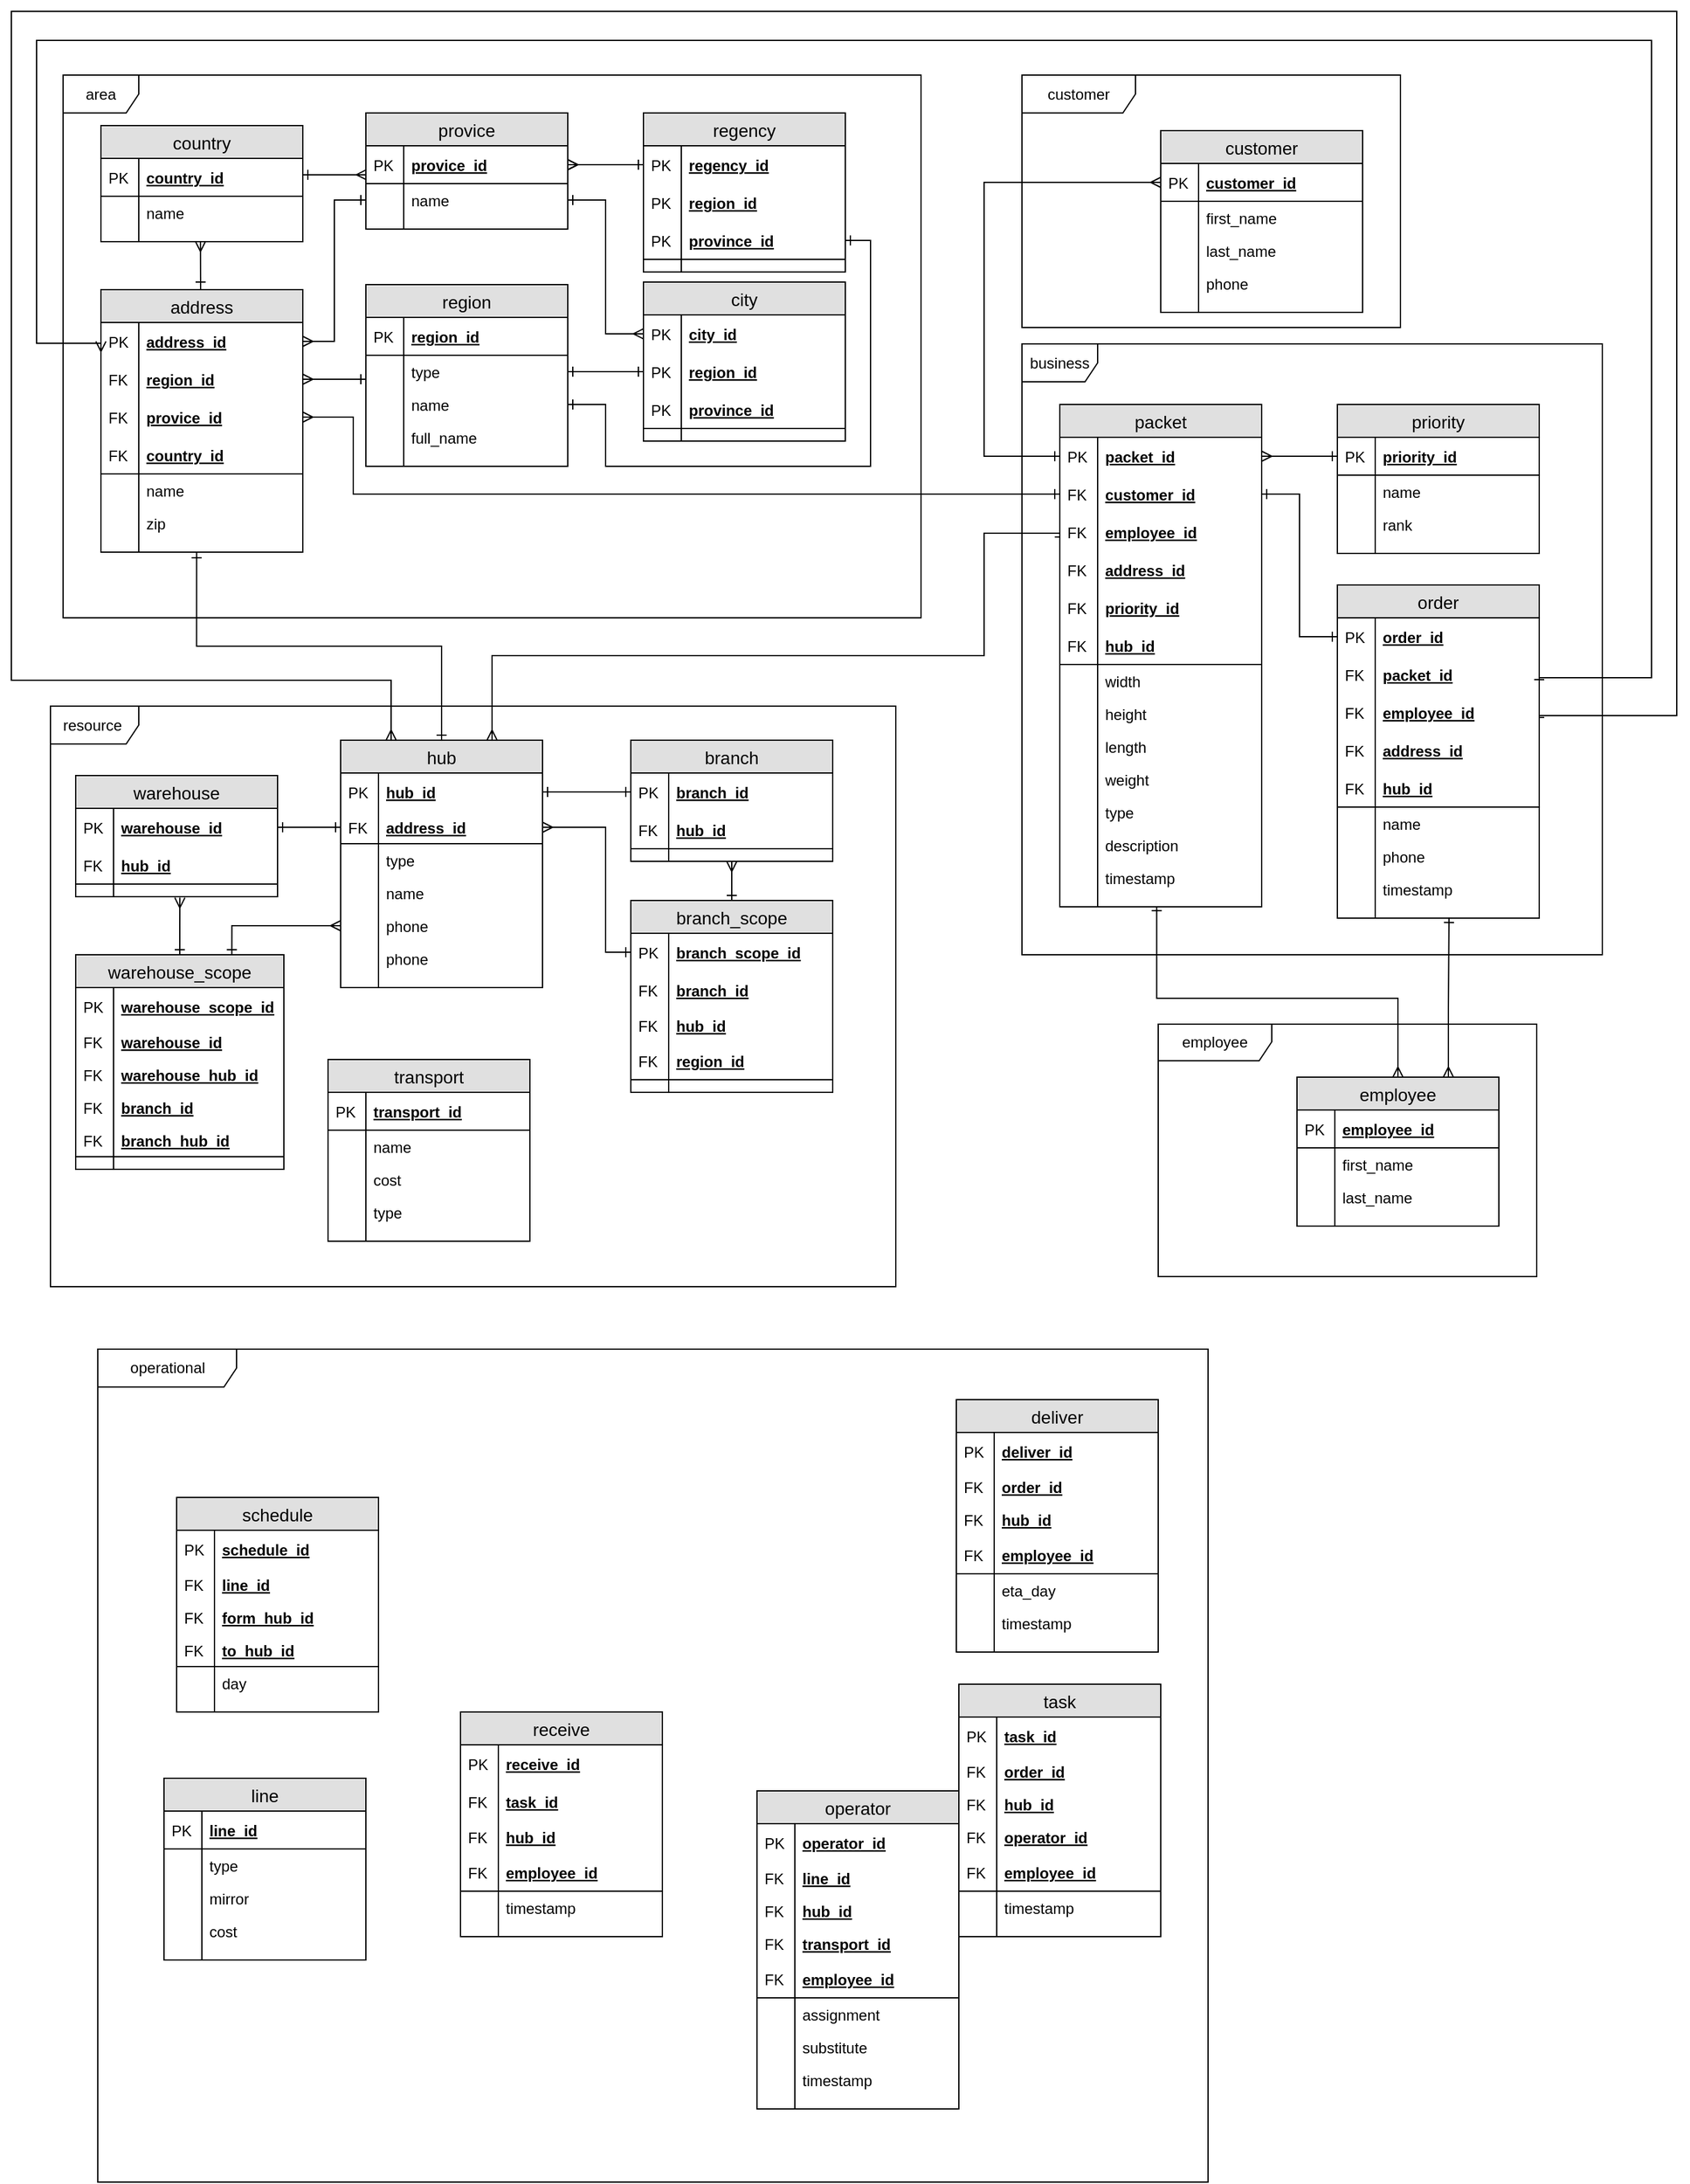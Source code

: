 <mxfile version="12.1.3" type="github" pages="1">
  <diagram id="POmjwD7YGo67qCqjfjYp" name="Page-1">
    <mxGraphModel dx="1456" dy="793" grid="1" gridSize="10" guides="1" tooltips="1" connect="1" arrows="1" fold="1" page="1" pageScale="1" pageWidth="850" pageHeight="1100" math="0" shadow="0">
      <root>
        <mxCell id="0"/>
        <mxCell id="1" parent="0"/>
        <mxCell id="r7IaGhq_1LEt5sb4c37m-98" value="operational" style="shape=umlFrame;whiteSpace=wrap;html=1;width=110;height=30;" vertex="1" parent="1">
          <mxGeometry x="138.5" y="1090" width="880" height="660" as="geometry"/>
        </mxCell>
        <mxCell id="r7IaGhq_1LEt5sb4c37m-168" value="resource&amp;nbsp;" style="shape=umlFrame;whiteSpace=wrap;html=1;width=70;height=30;" vertex="1" parent="1">
          <mxGeometry x="101" y="580.5" width="670" height="460" as="geometry"/>
        </mxCell>
        <mxCell id="r7IaGhq_1LEt5sb4c37m-317" style="edgeStyle=orthogonalEdgeStyle;rounded=0;orthogonalLoop=1;jettySize=auto;html=1;exitX=0.5;exitY=0;exitDx=0;exitDy=0;entryX=0.474;entryY=1.046;entryDx=0;entryDy=0;entryPerimeter=0;startArrow=ERone;startFill=0;endArrow=ERone;endFill=0;" edge="1" parent="1" source="r7IaGhq_1LEt5sb4c37m-102" target="r7IaGhq_1LEt5sb4c37m-32">
          <mxGeometry relative="1" as="geometry"/>
        </mxCell>
        <mxCell id="r7IaGhq_1LEt5sb4c37m-363" style="edgeStyle=orthogonalEdgeStyle;rounded=0;orthogonalLoop=1;jettySize=auto;html=1;exitX=0.75;exitY=0;exitDx=0;exitDy=0;startArrow=ERmany;startFill=0;endArrow=ERone;endFill=0;entryX=0;entryY=0.5;entryDx=0;entryDy=0;" edge="1" parent="1" source="r7IaGhq_1LEt5sb4c37m-102" target="r7IaGhq_1LEt5sb4c37m-325">
          <mxGeometry relative="1" as="geometry">
            <mxPoint x="951" y="460.5" as="targetPoint"/>
            <Array as="points">
              <mxPoint x="451" y="540.5"/>
              <mxPoint x="841" y="540.5"/>
              <mxPoint x="841" y="443.5"/>
            </Array>
          </mxGeometry>
        </mxCell>
        <mxCell id="r7IaGhq_1LEt5sb4c37m-371" style="edgeStyle=orthogonalEdgeStyle;rounded=0;orthogonalLoop=1;jettySize=auto;html=1;exitX=0.25;exitY=0;exitDx=0;exitDy=0;entryX=1;entryY=0.5;entryDx=0;entryDy=0;startArrow=ERmany;startFill=0;endArrow=ERone;endFill=0;" edge="1" parent="1" source="r7IaGhq_1LEt5sb4c37m-102" target="r7IaGhq_1LEt5sb4c37m-351">
          <mxGeometry relative="1" as="geometry">
            <Array as="points">
              <mxPoint x="370" y="560"/>
              <mxPoint x="70" y="560"/>
              <mxPoint x="70" y="30"/>
              <mxPoint x="1390" y="30"/>
              <mxPoint x="1390" y="588"/>
              <mxPoint x="1280" y="588"/>
            </Array>
          </mxGeometry>
        </mxCell>
        <mxCell id="r7IaGhq_1LEt5sb4c37m-102" value="hub" style="swimlane;fontStyle=0;childLayout=stackLayout;horizontal=1;startSize=26;fillColor=#e0e0e0;horizontalStack=0;resizeParent=1;resizeParentMax=0;resizeLast=0;collapsible=1;marginBottom=0;swimlaneFillColor=#ffffff;align=center;fontSize=14;" vertex="1" parent="1">
          <mxGeometry x="331" y="607.5" width="160" height="196" as="geometry"/>
        </mxCell>
        <mxCell id="r7IaGhq_1LEt5sb4c37m-103" value="hub_id" style="shape=partialRectangle;top=0;left=0;right=0;bottom=0;align=left;verticalAlign=middle;fillColor=none;spacingLeft=34;spacingRight=4;overflow=hidden;rotatable=0;points=[[0,0.5],[1,0.5]];portConstraint=eastwest;dropTarget=0;fontStyle=5;fontSize=12;" vertex="1" parent="r7IaGhq_1LEt5sb4c37m-102">
          <mxGeometry y="26" width="160" height="30" as="geometry"/>
        </mxCell>
        <mxCell id="r7IaGhq_1LEt5sb4c37m-104" value="PK" style="shape=partialRectangle;top=0;left=0;bottom=0;fillColor=none;align=left;verticalAlign=middle;spacingLeft=4;spacingRight=4;overflow=hidden;rotatable=0;points=[];portConstraint=eastwest;part=1;fontSize=12;" vertex="1" connectable="0" parent="r7IaGhq_1LEt5sb4c37m-103">
          <mxGeometry width="30" height="30" as="geometry"/>
        </mxCell>
        <mxCell id="r7IaGhq_1LEt5sb4c37m-105" value="address_id" style="shape=partialRectangle;top=0;left=0;right=0;bottom=1;align=left;verticalAlign=top;fillColor=none;spacingLeft=34;spacingRight=4;overflow=hidden;rotatable=0;points=[[0,0.5],[1,0.5]];portConstraint=eastwest;dropTarget=0;fontSize=12;fontStyle=5" vertex="1" parent="r7IaGhq_1LEt5sb4c37m-102">
          <mxGeometry y="56" width="160" height="26" as="geometry"/>
        </mxCell>
        <mxCell id="r7IaGhq_1LEt5sb4c37m-106" value="FK" style="shape=partialRectangle;top=0;left=0;bottom=0;fillColor=none;align=left;verticalAlign=top;spacingLeft=4;spacingRight=4;overflow=hidden;rotatable=0;points=[];portConstraint=eastwest;part=1;fontSize=12;" vertex="1" connectable="0" parent="r7IaGhq_1LEt5sb4c37m-105">
          <mxGeometry width="30" height="26" as="geometry"/>
        </mxCell>
        <mxCell id="r7IaGhq_1LEt5sb4c37m-107" value="type" style="shape=partialRectangle;top=0;left=0;right=0;bottom=0;align=left;verticalAlign=top;fillColor=none;spacingLeft=34;spacingRight=4;overflow=hidden;rotatable=0;points=[[0,0.5],[1,0.5]];portConstraint=eastwest;dropTarget=0;fontSize=12;fontStyle=0" vertex="1" parent="r7IaGhq_1LEt5sb4c37m-102">
          <mxGeometry y="82" width="160" height="26" as="geometry"/>
        </mxCell>
        <mxCell id="r7IaGhq_1LEt5sb4c37m-108" value="" style="shape=partialRectangle;top=0;left=0;bottom=0;fillColor=none;align=left;verticalAlign=top;spacingLeft=4;spacingRight=4;overflow=hidden;rotatable=0;points=[];portConstraint=eastwest;part=1;fontSize=12;" vertex="1" connectable="0" parent="r7IaGhq_1LEt5sb4c37m-107">
          <mxGeometry width="30" height="26" as="geometry"/>
        </mxCell>
        <mxCell id="r7IaGhq_1LEt5sb4c37m-109" value="name" style="shape=partialRectangle;top=0;left=0;right=0;bottom=0;align=left;verticalAlign=top;fillColor=none;spacingLeft=34;spacingRight=4;overflow=hidden;rotatable=0;points=[[0,0.5],[1,0.5]];portConstraint=eastwest;dropTarget=0;fontSize=12;" vertex="1" parent="r7IaGhq_1LEt5sb4c37m-102">
          <mxGeometry y="108" width="160" height="26" as="geometry"/>
        </mxCell>
        <mxCell id="r7IaGhq_1LEt5sb4c37m-110" value="" style="shape=partialRectangle;top=0;left=0;bottom=0;fillColor=none;align=left;verticalAlign=top;spacingLeft=4;spacingRight=4;overflow=hidden;rotatable=0;points=[];portConstraint=eastwest;part=1;fontSize=12;" vertex="1" connectable="0" parent="r7IaGhq_1LEt5sb4c37m-109">
          <mxGeometry width="30" height="26" as="geometry"/>
        </mxCell>
        <mxCell id="r7IaGhq_1LEt5sb4c37m-357" value="phone" style="shape=partialRectangle;top=0;left=0;right=0;bottom=0;align=left;verticalAlign=top;fillColor=none;spacingLeft=34;spacingRight=4;overflow=hidden;rotatable=0;points=[[0,0.5],[1,0.5]];portConstraint=eastwest;dropTarget=0;fontSize=12;" vertex="1" parent="r7IaGhq_1LEt5sb4c37m-102">
          <mxGeometry y="134" width="160" height="26" as="geometry"/>
        </mxCell>
        <mxCell id="r7IaGhq_1LEt5sb4c37m-358" value="" style="shape=partialRectangle;top=0;left=0;bottom=0;fillColor=none;align=left;verticalAlign=top;spacingLeft=4;spacingRight=4;overflow=hidden;rotatable=0;points=[];portConstraint=eastwest;part=1;fontSize=12;" vertex="1" connectable="0" parent="r7IaGhq_1LEt5sb4c37m-357">
          <mxGeometry width="30" height="26" as="geometry"/>
        </mxCell>
        <mxCell id="r7IaGhq_1LEt5sb4c37m-290" value="phone" style="shape=partialRectangle;top=0;left=0;right=0;bottom=0;align=left;verticalAlign=top;fillColor=none;spacingLeft=34;spacingRight=4;overflow=hidden;rotatable=0;points=[[0,0.5],[1,0.5]];portConstraint=eastwest;dropTarget=0;fontSize=12;" vertex="1" parent="r7IaGhq_1LEt5sb4c37m-102">
          <mxGeometry y="160" width="160" height="26" as="geometry"/>
        </mxCell>
        <mxCell id="r7IaGhq_1LEt5sb4c37m-291" value="" style="shape=partialRectangle;top=0;left=0;bottom=0;fillColor=none;align=left;verticalAlign=top;spacingLeft=4;spacingRight=4;overflow=hidden;rotatable=0;points=[];portConstraint=eastwest;part=1;fontSize=12;" vertex="1" connectable="0" parent="r7IaGhq_1LEt5sb4c37m-290">
          <mxGeometry width="30" height="26" as="geometry"/>
        </mxCell>
        <mxCell id="r7IaGhq_1LEt5sb4c37m-111" value="" style="shape=partialRectangle;top=0;left=0;right=0;bottom=0;align=left;verticalAlign=top;fillColor=none;spacingLeft=34;spacingRight=4;overflow=hidden;rotatable=0;points=[[0,0.5],[1,0.5]];portConstraint=eastwest;dropTarget=0;fontSize=12;" vertex="1" parent="r7IaGhq_1LEt5sb4c37m-102">
          <mxGeometry y="186" width="160" height="10" as="geometry"/>
        </mxCell>
        <mxCell id="r7IaGhq_1LEt5sb4c37m-112" value="" style="shape=partialRectangle;top=0;left=0;bottom=0;fillColor=none;align=left;verticalAlign=top;spacingLeft=4;spacingRight=4;overflow=hidden;rotatable=0;points=[];portConstraint=eastwest;part=1;fontSize=12;" vertex="1" connectable="0" parent="r7IaGhq_1LEt5sb4c37m-111">
          <mxGeometry width="30" height="10" as="geometry"/>
        </mxCell>
        <mxCell id="r7IaGhq_1LEt5sb4c37m-91" value="area" style="shape=umlFrame;whiteSpace=wrap;html=1;" vertex="1" parent="1">
          <mxGeometry x="111" y="80.5" width="680" height="430" as="geometry"/>
        </mxCell>
        <mxCell id="r7IaGhq_1LEt5sb4c37m-1" value="provice" style="swimlane;fontStyle=0;childLayout=stackLayout;horizontal=1;startSize=26;fillColor=#e0e0e0;horizontalStack=0;resizeParent=1;resizeParentMax=0;resizeLast=0;collapsible=1;marginBottom=0;swimlaneFillColor=#ffffff;align=center;fontSize=14;" vertex="1" parent="1">
          <mxGeometry x="351" y="110.5" width="160" height="92" as="geometry"/>
        </mxCell>
        <mxCell id="r7IaGhq_1LEt5sb4c37m-2" value="provice_id" style="shape=partialRectangle;top=0;left=0;right=0;bottom=1;align=left;verticalAlign=middle;fillColor=none;spacingLeft=34;spacingRight=4;overflow=hidden;rotatable=0;points=[[0,0.5],[1,0.5]];portConstraint=eastwest;dropTarget=0;fontStyle=5;fontSize=12;" vertex="1" parent="r7IaGhq_1LEt5sb4c37m-1">
          <mxGeometry y="26" width="160" height="30" as="geometry"/>
        </mxCell>
        <mxCell id="r7IaGhq_1LEt5sb4c37m-3" value="PK" style="shape=partialRectangle;top=0;left=0;bottom=0;fillColor=none;align=left;verticalAlign=middle;spacingLeft=4;spacingRight=4;overflow=hidden;rotatable=0;points=[];portConstraint=eastwest;part=1;fontSize=12;" vertex="1" connectable="0" parent="r7IaGhq_1LEt5sb4c37m-2">
          <mxGeometry width="30" height="30" as="geometry"/>
        </mxCell>
        <mxCell id="r7IaGhq_1LEt5sb4c37m-4" value="name" style="shape=partialRectangle;top=0;left=0;right=0;bottom=0;align=left;verticalAlign=top;fillColor=none;spacingLeft=34;spacingRight=4;overflow=hidden;rotatable=0;points=[[0,0.5],[1,0.5]];portConstraint=eastwest;dropTarget=0;fontSize=12;" vertex="1" parent="r7IaGhq_1LEt5sb4c37m-1">
          <mxGeometry y="56" width="160" height="26" as="geometry"/>
        </mxCell>
        <mxCell id="r7IaGhq_1LEt5sb4c37m-5" value="" style="shape=partialRectangle;top=0;left=0;bottom=0;fillColor=none;align=left;verticalAlign=top;spacingLeft=4;spacingRight=4;overflow=hidden;rotatable=0;points=[];portConstraint=eastwest;part=1;fontSize=12;" vertex="1" connectable="0" parent="r7IaGhq_1LEt5sb4c37m-4">
          <mxGeometry width="30" height="26" as="geometry"/>
        </mxCell>
        <mxCell id="r7IaGhq_1LEt5sb4c37m-10" value="" style="shape=partialRectangle;top=0;left=0;right=0;bottom=0;align=left;verticalAlign=top;fillColor=none;spacingLeft=34;spacingRight=4;overflow=hidden;rotatable=0;points=[[0,0.5],[1,0.5]];portConstraint=eastwest;dropTarget=0;fontSize=12;" vertex="1" parent="r7IaGhq_1LEt5sb4c37m-1">
          <mxGeometry y="82" width="160" height="10" as="geometry"/>
        </mxCell>
        <mxCell id="r7IaGhq_1LEt5sb4c37m-11" value="" style="shape=partialRectangle;top=0;left=0;bottom=0;fillColor=none;align=left;verticalAlign=top;spacingLeft=4;spacingRight=4;overflow=hidden;rotatable=0;points=[];portConstraint=eastwest;part=1;fontSize=12;" vertex="1" connectable="0" parent="r7IaGhq_1LEt5sb4c37m-10">
          <mxGeometry width="30" height="10" as="geometry"/>
        </mxCell>
        <mxCell id="r7IaGhq_1LEt5sb4c37m-12" value="city" style="swimlane;fontStyle=0;childLayout=stackLayout;horizontal=1;startSize=26;fillColor=#e0e0e0;horizontalStack=0;resizeParent=1;resizeParentMax=0;resizeLast=0;collapsible=1;marginBottom=0;swimlaneFillColor=#ffffff;align=center;fontSize=14;" vertex="1" parent="1">
          <mxGeometry x="571" y="244.5" width="160" height="126" as="geometry"/>
        </mxCell>
        <mxCell id="r7IaGhq_1LEt5sb4c37m-13" value="city_id" style="shape=partialRectangle;top=0;left=0;right=0;bottom=0;align=left;verticalAlign=middle;fillColor=none;spacingLeft=34;spacingRight=4;overflow=hidden;rotatable=0;points=[[0,0.5],[1,0.5]];portConstraint=eastwest;dropTarget=0;fontStyle=5;fontSize=12;" vertex="1" parent="r7IaGhq_1LEt5sb4c37m-12">
          <mxGeometry y="26" width="160" height="30" as="geometry"/>
        </mxCell>
        <mxCell id="r7IaGhq_1LEt5sb4c37m-14" value="PK" style="shape=partialRectangle;top=0;left=0;bottom=0;fillColor=none;align=left;verticalAlign=middle;spacingLeft=4;spacingRight=4;overflow=hidden;rotatable=0;points=[];portConstraint=eastwest;part=1;fontSize=12;" vertex="1" connectable="0" parent="r7IaGhq_1LEt5sb4c37m-13">
          <mxGeometry width="30" height="30" as="geometry"/>
        </mxCell>
        <mxCell id="r7IaGhq_1LEt5sb4c37m-80" value="region_id" style="shape=partialRectangle;top=0;left=0;right=0;bottom=0;align=left;verticalAlign=middle;fillColor=none;spacingLeft=34;spacingRight=4;overflow=hidden;rotatable=0;points=[[0,0.5],[1,0.5]];portConstraint=eastwest;dropTarget=0;fontStyle=5;fontSize=12;" vertex="1" parent="r7IaGhq_1LEt5sb4c37m-12">
          <mxGeometry y="56" width="160" height="30" as="geometry"/>
        </mxCell>
        <mxCell id="r7IaGhq_1LEt5sb4c37m-81" value="PK" style="shape=partialRectangle;top=0;left=0;bottom=0;fillColor=none;align=left;verticalAlign=middle;spacingLeft=4;spacingRight=4;overflow=hidden;rotatable=0;points=[];portConstraint=eastwest;part=1;fontSize=12;" vertex="1" connectable="0" parent="r7IaGhq_1LEt5sb4c37m-80">
          <mxGeometry width="30" height="30" as="geometry"/>
        </mxCell>
        <mxCell id="r7IaGhq_1LEt5sb4c37m-86" value="province_id" style="shape=partialRectangle;top=0;left=0;right=0;bottom=1;align=left;verticalAlign=middle;fillColor=none;spacingLeft=34;spacingRight=4;overflow=hidden;rotatable=0;points=[[0,0.5],[1,0.5]];portConstraint=eastwest;dropTarget=0;fontStyle=5;fontSize=12;" vertex="1" parent="r7IaGhq_1LEt5sb4c37m-12">
          <mxGeometry y="86" width="160" height="30" as="geometry"/>
        </mxCell>
        <mxCell id="r7IaGhq_1LEt5sb4c37m-87" value="PK" style="shape=partialRectangle;top=0;left=0;bottom=0;fillColor=none;align=left;verticalAlign=middle;spacingLeft=4;spacingRight=4;overflow=hidden;rotatable=0;points=[];portConstraint=eastwest;part=1;fontSize=12;" vertex="1" connectable="0" parent="r7IaGhq_1LEt5sb4c37m-86">
          <mxGeometry width="30" height="30" as="geometry"/>
        </mxCell>
        <mxCell id="r7IaGhq_1LEt5sb4c37m-21" value="" style="shape=partialRectangle;top=0;left=0;right=0;bottom=0;align=left;verticalAlign=top;fillColor=none;spacingLeft=34;spacingRight=4;overflow=hidden;rotatable=0;points=[[0,0.5],[1,0.5]];portConstraint=eastwest;dropTarget=0;fontSize=12;" vertex="1" parent="r7IaGhq_1LEt5sb4c37m-12">
          <mxGeometry y="116" width="160" height="10" as="geometry"/>
        </mxCell>
        <mxCell id="r7IaGhq_1LEt5sb4c37m-22" value="" style="shape=partialRectangle;top=0;left=0;bottom=0;fillColor=none;align=left;verticalAlign=top;spacingLeft=4;spacingRight=4;overflow=hidden;rotatable=0;points=[];portConstraint=eastwest;part=1;fontSize=12;" vertex="1" connectable="0" parent="r7IaGhq_1LEt5sb4c37m-21">
          <mxGeometry width="30" height="10" as="geometry"/>
        </mxCell>
        <mxCell id="r7IaGhq_1LEt5sb4c37m-79" style="edgeStyle=orthogonalEdgeStyle;rounded=0;orthogonalLoop=1;jettySize=auto;html=1;entryX=0.493;entryY=0.974;entryDx=0;entryDy=0;entryPerimeter=0;startArrow=ERone;startFill=0;endArrow=ERmany;endFill=0;" edge="1" parent="1" target="r7IaGhq_1LEt5sb4c37m-59">
          <mxGeometry relative="1" as="geometry">
            <mxPoint x="220" y="240.5" as="sourcePoint"/>
            <Array as="points">
              <mxPoint x="220" y="250.5"/>
            </Array>
          </mxGeometry>
        </mxCell>
        <mxCell id="r7IaGhq_1LEt5sb4c37m-23" value="address" style="swimlane;fontStyle=0;childLayout=stackLayout;horizontal=1;startSize=26;fillColor=#e0e0e0;horizontalStack=0;resizeParent=1;resizeParentMax=0;resizeLast=0;collapsible=1;marginBottom=0;swimlaneFillColor=#ffffff;align=center;fontSize=14;" vertex="1" parent="1">
          <mxGeometry x="141" y="250.5" width="160" height="208" as="geometry"/>
        </mxCell>
        <mxCell id="r7IaGhq_1LEt5sb4c37m-24" value="address_id" style="shape=partialRectangle;top=0;left=0;right=0;bottom=0;align=left;verticalAlign=middle;fillColor=none;spacingLeft=34;spacingRight=4;overflow=hidden;rotatable=0;points=[[0,0.5],[1,0.5]];portConstraint=eastwest;dropTarget=0;fontStyle=5;fontSize=12;" vertex="1" parent="r7IaGhq_1LEt5sb4c37m-23">
          <mxGeometry y="26" width="160" height="30" as="geometry"/>
        </mxCell>
        <mxCell id="r7IaGhq_1LEt5sb4c37m-25" value="PK" style="shape=partialRectangle;top=0;left=0;bottom=0;fillColor=none;align=left;verticalAlign=middle;spacingLeft=4;spacingRight=4;overflow=hidden;rotatable=0;points=[];portConstraint=eastwest;part=1;fontSize=12;" vertex="1" connectable="0" parent="r7IaGhq_1LEt5sb4c37m-24">
          <mxGeometry width="30" height="30" as="geometry"/>
        </mxCell>
        <mxCell id="r7IaGhq_1LEt5sb4c37m-72" value="region_id" style="shape=partialRectangle;top=0;left=0;right=0;bottom=0;align=left;verticalAlign=middle;fillColor=none;spacingLeft=34;spacingRight=4;overflow=hidden;rotatable=0;points=[[0,0.5],[1,0.5]];portConstraint=eastwest;dropTarget=0;fontStyle=5;fontSize=12;" vertex="1" parent="r7IaGhq_1LEt5sb4c37m-23">
          <mxGeometry y="56" width="160" height="30" as="geometry"/>
        </mxCell>
        <mxCell id="r7IaGhq_1LEt5sb4c37m-73" value="FK" style="shape=partialRectangle;top=0;left=0;bottom=0;fillColor=none;align=left;verticalAlign=middle;spacingLeft=4;spacingRight=4;overflow=hidden;rotatable=0;points=[];portConstraint=eastwest;part=1;fontSize=12;" vertex="1" connectable="0" parent="r7IaGhq_1LEt5sb4c37m-72">
          <mxGeometry width="30" height="30" as="geometry"/>
        </mxCell>
        <mxCell id="r7IaGhq_1LEt5sb4c37m-74" value="provice_id" style="shape=partialRectangle;top=0;left=0;right=0;bottom=0;align=left;verticalAlign=middle;fillColor=none;spacingLeft=34;spacingRight=4;overflow=hidden;rotatable=0;points=[[0,0.5],[1,0.5]];portConstraint=eastwest;dropTarget=0;fontStyle=5;fontSize=12;" vertex="1" parent="r7IaGhq_1LEt5sb4c37m-23">
          <mxGeometry y="86" width="160" height="30" as="geometry"/>
        </mxCell>
        <mxCell id="r7IaGhq_1LEt5sb4c37m-75" value="FK" style="shape=partialRectangle;top=0;left=0;bottom=0;fillColor=none;align=left;verticalAlign=middle;spacingLeft=4;spacingRight=4;overflow=hidden;rotatable=0;points=[];portConstraint=eastwest;part=1;fontSize=12;" vertex="1" connectable="0" parent="r7IaGhq_1LEt5sb4c37m-74">
          <mxGeometry width="30" height="30" as="geometry"/>
        </mxCell>
        <mxCell id="r7IaGhq_1LEt5sb4c37m-76" value="country_id" style="shape=partialRectangle;top=0;left=0;right=0;bottom=1;align=left;verticalAlign=middle;fillColor=none;spacingLeft=34;spacingRight=4;overflow=hidden;rotatable=0;points=[[0,0.5],[1,0.5]];portConstraint=eastwest;dropTarget=0;fontStyle=5;fontSize=12;" vertex="1" parent="r7IaGhq_1LEt5sb4c37m-23">
          <mxGeometry y="116" width="160" height="30" as="geometry"/>
        </mxCell>
        <mxCell id="r7IaGhq_1LEt5sb4c37m-77" value="FK" style="shape=partialRectangle;top=0;left=0;bottom=0;fillColor=none;align=left;verticalAlign=middle;spacingLeft=4;spacingRight=4;overflow=hidden;rotatable=0;points=[];portConstraint=eastwest;part=1;fontSize=12;" vertex="1" connectable="0" parent="r7IaGhq_1LEt5sb4c37m-76">
          <mxGeometry width="30" height="30" as="geometry"/>
        </mxCell>
        <mxCell id="r7IaGhq_1LEt5sb4c37m-26" value="name" style="shape=partialRectangle;top=0;left=0;right=0;bottom=0;align=left;verticalAlign=top;fillColor=none;spacingLeft=34;spacingRight=4;overflow=hidden;rotatable=0;points=[[0,0.5],[1,0.5]];portConstraint=eastwest;dropTarget=0;fontSize=12;" vertex="1" parent="r7IaGhq_1LEt5sb4c37m-23">
          <mxGeometry y="146" width="160" height="26" as="geometry"/>
        </mxCell>
        <mxCell id="r7IaGhq_1LEt5sb4c37m-27" value="" style="shape=partialRectangle;top=0;left=0;bottom=0;fillColor=none;align=left;verticalAlign=top;spacingLeft=4;spacingRight=4;overflow=hidden;rotatable=0;points=[];portConstraint=eastwest;part=1;fontSize=12;" vertex="1" connectable="0" parent="r7IaGhq_1LEt5sb4c37m-26">
          <mxGeometry width="30" height="26" as="geometry"/>
        </mxCell>
        <mxCell id="r7IaGhq_1LEt5sb4c37m-28" value="zip" style="shape=partialRectangle;top=0;left=0;right=0;bottom=0;align=left;verticalAlign=top;fillColor=none;spacingLeft=34;spacingRight=4;overflow=hidden;rotatable=0;points=[[0,0.5],[1,0.5]];portConstraint=eastwest;dropTarget=0;fontSize=12;" vertex="1" parent="r7IaGhq_1LEt5sb4c37m-23">
          <mxGeometry y="172" width="160" height="26" as="geometry"/>
        </mxCell>
        <mxCell id="r7IaGhq_1LEt5sb4c37m-29" value="" style="shape=partialRectangle;top=0;left=0;bottom=0;fillColor=none;align=left;verticalAlign=top;spacingLeft=4;spacingRight=4;overflow=hidden;rotatable=0;points=[];portConstraint=eastwest;part=1;fontSize=12;" vertex="1" connectable="0" parent="r7IaGhq_1LEt5sb4c37m-28">
          <mxGeometry width="30" height="26" as="geometry"/>
        </mxCell>
        <mxCell id="r7IaGhq_1LEt5sb4c37m-32" value="" style="shape=partialRectangle;top=0;left=0;right=0;bottom=0;align=left;verticalAlign=top;fillColor=none;spacingLeft=34;spacingRight=4;overflow=hidden;rotatable=0;points=[[0,0.5],[1,0.5]];portConstraint=eastwest;dropTarget=0;fontSize=12;" vertex="1" parent="r7IaGhq_1LEt5sb4c37m-23">
          <mxGeometry y="198" width="160" height="10" as="geometry"/>
        </mxCell>
        <mxCell id="r7IaGhq_1LEt5sb4c37m-33" value="" style="shape=partialRectangle;top=0;left=0;bottom=0;fillColor=none;align=left;verticalAlign=top;spacingLeft=4;spacingRight=4;overflow=hidden;rotatable=0;points=[];portConstraint=eastwest;part=1;fontSize=12;" vertex="1" connectable="0" parent="r7IaGhq_1LEt5sb4c37m-32">
          <mxGeometry width="30" height="10" as="geometry"/>
        </mxCell>
        <mxCell id="r7IaGhq_1LEt5sb4c37m-95" style="edgeStyle=orthogonalEdgeStyle;rounded=0;orthogonalLoop=1;jettySize=auto;html=1;entryX=1;entryY=0.5;entryDx=0;entryDy=0;exitX=1;exitY=0.5;exitDx=0;exitDy=0;startArrow=ERone;startFill=0;endArrow=ERone;endFill=0;" edge="1" parent="1" source="r7IaGhq_1LEt5sb4c37m-96" target="r7IaGhq_1LEt5sb4c37m-318">
          <mxGeometry relative="1" as="geometry">
            <Array as="points">
              <mxPoint x="751" y="211.5"/>
              <mxPoint x="751" y="390.5"/>
              <mxPoint x="541" y="390.5"/>
              <mxPoint x="541" y="341.5"/>
            </Array>
          </mxGeometry>
        </mxCell>
        <mxCell id="r7IaGhq_1LEt5sb4c37m-34" value="regency" style="swimlane;fontStyle=0;childLayout=stackLayout;horizontal=1;startSize=26;fillColor=#e0e0e0;horizontalStack=0;resizeParent=1;resizeParentMax=0;resizeLast=0;collapsible=1;marginBottom=0;swimlaneFillColor=#ffffff;align=center;fontSize=14;" vertex="1" parent="1">
          <mxGeometry x="571" y="110.5" width="160" height="126" as="geometry"/>
        </mxCell>
        <mxCell id="r7IaGhq_1LEt5sb4c37m-35" value="regency_id" style="shape=partialRectangle;top=0;left=0;right=0;bottom=0;align=left;verticalAlign=middle;fillColor=none;spacingLeft=34;spacingRight=4;overflow=hidden;rotatable=0;points=[[0,0.5],[1,0.5]];portConstraint=eastwest;dropTarget=0;fontStyle=5;fontSize=12;" vertex="1" parent="r7IaGhq_1LEt5sb4c37m-34">
          <mxGeometry y="26" width="160" height="30" as="geometry"/>
        </mxCell>
        <mxCell id="r7IaGhq_1LEt5sb4c37m-36" value="PK" style="shape=partialRectangle;top=0;left=0;bottom=0;fillColor=none;align=left;verticalAlign=middle;spacingLeft=4;spacingRight=4;overflow=hidden;rotatable=0;points=[];portConstraint=eastwest;part=1;fontSize=12;" vertex="1" connectable="0" parent="r7IaGhq_1LEt5sb4c37m-35">
          <mxGeometry width="30" height="30" as="geometry"/>
        </mxCell>
        <mxCell id="r7IaGhq_1LEt5sb4c37m-82" value="region_id" style="shape=partialRectangle;top=0;left=0;right=0;bottom=0;align=left;verticalAlign=middle;fillColor=none;spacingLeft=34;spacingRight=4;overflow=hidden;rotatable=0;points=[[0,0.5],[1,0.5]];portConstraint=eastwest;dropTarget=0;fontStyle=5;fontSize=12;" vertex="1" parent="r7IaGhq_1LEt5sb4c37m-34">
          <mxGeometry y="56" width="160" height="30" as="geometry"/>
        </mxCell>
        <mxCell id="r7IaGhq_1LEt5sb4c37m-83" value="PK" style="shape=partialRectangle;top=0;left=0;bottom=0;fillColor=none;align=left;verticalAlign=middle;spacingLeft=4;spacingRight=4;overflow=hidden;rotatable=0;points=[];portConstraint=eastwest;part=1;fontSize=12;" vertex="1" connectable="0" parent="r7IaGhq_1LEt5sb4c37m-82">
          <mxGeometry width="30" height="30" as="geometry"/>
        </mxCell>
        <mxCell id="r7IaGhq_1LEt5sb4c37m-96" value="province_id" style="shape=partialRectangle;top=0;left=0;right=0;bottom=1;align=left;verticalAlign=middle;fillColor=none;spacingLeft=34;spacingRight=4;overflow=hidden;rotatable=0;points=[[0,0.5],[1,0.5]];portConstraint=eastwest;dropTarget=0;fontStyle=5;fontSize=12;" vertex="1" parent="r7IaGhq_1LEt5sb4c37m-34">
          <mxGeometry y="86" width="160" height="30" as="geometry"/>
        </mxCell>
        <mxCell id="r7IaGhq_1LEt5sb4c37m-97" value="PK" style="shape=partialRectangle;top=0;left=0;bottom=0;fillColor=none;align=left;verticalAlign=middle;spacingLeft=4;spacingRight=4;overflow=hidden;rotatable=0;points=[];portConstraint=eastwest;part=1;fontSize=12;" vertex="1" connectable="0" parent="r7IaGhq_1LEt5sb4c37m-96">
          <mxGeometry width="30" height="30" as="geometry"/>
        </mxCell>
        <mxCell id="r7IaGhq_1LEt5sb4c37m-43" value="" style="shape=partialRectangle;top=0;left=0;right=0;bottom=0;align=left;verticalAlign=top;fillColor=none;spacingLeft=34;spacingRight=4;overflow=hidden;rotatable=0;points=[[0,0.5],[1,0.5]];portConstraint=eastwest;dropTarget=0;fontSize=12;" vertex="1" parent="r7IaGhq_1LEt5sb4c37m-34">
          <mxGeometry y="116" width="160" height="10" as="geometry"/>
        </mxCell>
        <mxCell id="r7IaGhq_1LEt5sb4c37m-44" value="" style="shape=partialRectangle;top=0;left=0;bottom=0;fillColor=none;align=left;verticalAlign=top;spacingLeft=4;spacingRight=4;overflow=hidden;rotatable=0;points=[];portConstraint=eastwest;part=1;fontSize=12;" vertex="1" connectable="0" parent="r7IaGhq_1LEt5sb4c37m-43">
          <mxGeometry width="30" height="10" as="geometry"/>
        </mxCell>
        <mxCell id="r7IaGhq_1LEt5sb4c37m-50" value="country" style="swimlane;fontStyle=0;childLayout=stackLayout;horizontal=1;startSize=26;fillColor=#e0e0e0;horizontalStack=0;resizeParent=1;resizeParentMax=0;resizeLast=0;collapsible=1;marginBottom=0;swimlaneFillColor=#ffffff;align=center;fontSize=14;" vertex="1" parent="1">
          <mxGeometry x="141" y="120.5" width="160" height="92" as="geometry"/>
        </mxCell>
        <mxCell id="r7IaGhq_1LEt5sb4c37m-51" value="country_id" style="shape=partialRectangle;top=0;left=0;right=0;bottom=1;align=left;verticalAlign=middle;fillColor=none;spacingLeft=34;spacingRight=4;overflow=hidden;rotatable=0;points=[[0,0.5],[1,0.5]];portConstraint=eastwest;dropTarget=0;fontStyle=5;fontSize=12;" vertex="1" parent="r7IaGhq_1LEt5sb4c37m-50">
          <mxGeometry y="26" width="160" height="30" as="geometry"/>
        </mxCell>
        <mxCell id="r7IaGhq_1LEt5sb4c37m-52" value="PK" style="shape=partialRectangle;top=0;left=0;bottom=0;fillColor=none;align=left;verticalAlign=middle;spacingLeft=4;spacingRight=4;overflow=hidden;rotatable=0;points=[];portConstraint=eastwest;part=1;fontSize=12;" vertex="1" connectable="0" parent="r7IaGhq_1LEt5sb4c37m-51">
          <mxGeometry width="30" height="30" as="geometry"/>
        </mxCell>
        <mxCell id="r7IaGhq_1LEt5sb4c37m-53" value="name" style="shape=partialRectangle;top=0;left=0;right=0;bottom=0;align=left;verticalAlign=top;fillColor=none;spacingLeft=34;spacingRight=4;overflow=hidden;rotatable=0;points=[[0,0.5],[1,0.5]];portConstraint=eastwest;dropTarget=0;fontSize=12;" vertex="1" parent="r7IaGhq_1LEt5sb4c37m-50">
          <mxGeometry y="56" width="160" height="26" as="geometry"/>
        </mxCell>
        <mxCell id="r7IaGhq_1LEt5sb4c37m-54" value="" style="shape=partialRectangle;top=0;left=0;bottom=0;fillColor=none;align=left;verticalAlign=top;spacingLeft=4;spacingRight=4;overflow=hidden;rotatable=0;points=[];portConstraint=eastwest;part=1;fontSize=12;" vertex="1" connectable="0" parent="r7IaGhq_1LEt5sb4c37m-53">
          <mxGeometry width="30" height="26" as="geometry"/>
        </mxCell>
        <mxCell id="r7IaGhq_1LEt5sb4c37m-59" value="" style="shape=partialRectangle;top=0;left=0;right=0;bottom=0;align=left;verticalAlign=top;fillColor=none;spacingLeft=34;spacingRight=4;overflow=hidden;rotatable=0;points=[[0,0.5],[1,0.5]];portConstraint=eastwest;dropTarget=0;fontSize=12;" vertex="1" parent="r7IaGhq_1LEt5sb4c37m-50">
          <mxGeometry y="82" width="160" height="10" as="geometry"/>
        </mxCell>
        <mxCell id="r7IaGhq_1LEt5sb4c37m-60" value="" style="shape=partialRectangle;top=0;left=0;bottom=0;fillColor=none;align=left;verticalAlign=top;spacingLeft=4;spacingRight=4;overflow=hidden;rotatable=0;points=[];portConstraint=eastwest;part=1;fontSize=12;" vertex="1" connectable="0" parent="r7IaGhq_1LEt5sb4c37m-59">
          <mxGeometry width="30" height="10" as="geometry"/>
        </mxCell>
        <mxCell id="r7IaGhq_1LEt5sb4c37m-61" value="region" style="swimlane;fontStyle=0;childLayout=stackLayout;horizontal=1;startSize=26;fillColor=#e0e0e0;horizontalStack=0;resizeParent=1;resizeParentMax=0;resizeLast=0;collapsible=1;marginBottom=0;swimlaneFillColor=#ffffff;align=center;fontSize=14;" vertex="1" parent="1">
          <mxGeometry x="351" y="246.5" width="160" height="144" as="geometry"/>
        </mxCell>
        <mxCell id="r7IaGhq_1LEt5sb4c37m-62" value="region_id" style="shape=partialRectangle;top=0;left=0;right=0;bottom=1;align=left;verticalAlign=middle;fillColor=none;spacingLeft=34;spacingRight=4;overflow=hidden;rotatable=0;points=[[0,0.5],[1,0.5]];portConstraint=eastwest;dropTarget=0;fontStyle=5;fontSize=12;" vertex="1" parent="r7IaGhq_1LEt5sb4c37m-61">
          <mxGeometry y="26" width="160" height="30" as="geometry"/>
        </mxCell>
        <mxCell id="r7IaGhq_1LEt5sb4c37m-63" value="PK" style="shape=partialRectangle;top=0;left=0;bottom=0;fillColor=none;align=left;verticalAlign=middle;spacingLeft=4;spacingRight=4;overflow=hidden;rotatable=0;points=[];portConstraint=eastwest;part=1;fontSize=12;" vertex="1" connectable="0" parent="r7IaGhq_1LEt5sb4c37m-62">
          <mxGeometry width="30" height="30" as="geometry"/>
        </mxCell>
        <mxCell id="r7IaGhq_1LEt5sb4c37m-66" value="type" style="shape=partialRectangle;top=0;left=0;right=0;bottom=0;align=left;verticalAlign=top;fillColor=none;spacingLeft=34;spacingRight=4;overflow=hidden;rotatable=0;points=[[0,0.5],[1,0.5]];portConstraint=eastwest;dropTarget=0;fontSize=12;" vertex="1" parent="r7IaGhq_1LEt5sb4c37m-61">
          <mxGeometry y="56" width="160" height="26" as="geometry"/>
        </mxCell>
        <mxCell id="r7IaGhq_1LEt5sb4c37m-67" value="" style="shape=partialRectangle;top=0;left=0;bottom=0;fillColor=none;align=left;verticalAlign=top;spacingLeft=4;spacingRight=4;overflow=hidden;rotatable=0;points=[];portConstraint=eastwest;part=1;fontSize=12;" vertex="1" connectable="0" parent="r7IaGhq_1LEt5sb4c37m-66">
          <mxGeometry width="30" height="26" as="geometry"/>
        </mxCell>
        <mxCell id="r7IaGhq_1LEt5sb4c37m-318" value="name" style="shape=partialRectangle;top=0;left=0;right=0;bottom=0;align=left;verticalAlign=top;fillColor=none;spacingLeft=34;spacingRight=4;overflow=hidden;rotatable=0;points=[[0,0.5],[1,0.5]];portConstraint=eastwest;dropTarget=0;fontSize=12;" vertex="1" parent="r7IaGhq_1LEt5sb4c37m-61">
          <mxGeometry y="82" width="160" height="26" as="geometry"/>
        </mxCell>
        <mxCell id="r7IaGhq_1LEt5sb4c37m-319" value="" style="shape=partialRectangle;top=0;left=0;bottom=0;fillColor=none;align=left;verticalAlign=top;spacingLeft=4;spacingRight=4;overflow=hidden;rotatable=0;points=[];portConstraint=eastwest;part=1;fontSize=12;" vertex="1" connectable="0" parent="r7IaGhq_1LEt5sb4c37m-318">
          <mxGeometry width="30" height="26" as="geometry"/>
        </mxCell>
        <mxCell id="r7IaGhq_1LEt5sb4c37m-320" value="full_name" style="shape=partialRectangle;top=0;left=0;right=0;bottom=0;align=left;verticalAlign=top;fillColor=none;spacingLeft=34;spacingRight=4;overflow=hidden;rotatable=0;points=[[0,0.5],[1,0.5]];portConstraint=eastwest;dropTarget=0;fontSize=12;" vertex="1" parent="r7IaGhq_1LEt5sb4c37m-61">
          <mxGeometry y="108" width="160" height="26" as="geometry"/>
        </mxCell>
        <mxCell id="r7IaGhq_1LEt5sb4c37m-321" value="" style="shape=partialRectangle;top=0;left=0;bottom=0;fillColor=none;align=left;verticalAlign=top;spacingLeft=4;spacingRight=4;overflow=hidden;rotatable=0;points=[];portConstraint=eastwest;part=1;fontSize=12;" vertex="1" connectable="0" parent="r7IaGhq_1LEt5sb4c37m-320">
          <mxGeometry width="30" height="26" as="geometry"/>
        </mxCell>
        <mxCell id="r7IaGhq_1LEt5sb4c37m-70" value="" style="shape=partialRectangle;top=0;left=0;right=0;bottom=0;align=left;verticalAlign=top;fillColor=none;spacingLeft=34;spacingRight=4;overflow=hidden;rotatable=0;points=[[0,0.5],[1,0.5]];portConstraint=eastwest;dropTarget=0;fontSize=12;" vertex="1" parent="r7IaGhq_1LEt5sb4c37m-61">
          <mxGeometry y="134" width="160" height="10" as="geometry"/>
        </mxCell>
        <mxCell id="r7IaGhq_1LEt5sb4c37m-71" value="" style="shape=partialRectangle;top=0;left=0;bottom=0;fillColor=none;align=left;verticalAlign=top;spacingLeft=4;spacingRight=4;overflow=hidden;rotatable=0;points=[];portConstraint=eastwest;part=1;fontSize=12;" vertex="1" connectable="0" parent="r7IaGhq_1LEt5sb4c37m-70">
          <mxGeometry width="30" height="10" as="geometry"/>
        </mxCell>
        <mxCell id="r7IaGhq_1LEt5sb4c37m-78" style="edgeStyle=orthogonalEdgeStyle;rounded=0;orthogonalLoop=1;jettySize=auto;html=1;entryX=0.003;entryY=0.765;entryDx=0;entryDy=0;entryPerimeter=0;startArrow=ERone;startFill=0;endArrow=ERmany;endFill=0;" edge="1" parent="1" target="r7IaGhq_1LEt5sb4c37m-2">
          <mxGeometry relative="1" as="geometry">
            <mxPoint x="301" y="159.5" as="sourcePoint"/>
            <mxPoint x="351" y="151.5" as="targetPoint"/>
            <Array as="points">
              <mxPoint x="321" y="159.5"/>
              <mxPoint x="321" y="159.5"/>
            </Array>
          </mxGeometry>
        </mxCell>
        <mxCell id="r7IaGhq_1LEt5sb4c37m-88" style="edgeStyle=orthogonalEdgeStyle;rounded=0;orthogonalLoop=1;jettySize=auto;html=1;exitX=1;exitY=0.5;exitDx=0;exitDy=0;entryX=0;entryY=0.5;entryDx=0;entryDy=0;startArrow=ERmany;startFill=0;endArrow=ERone;endFill=0;" edge="1" parent="1" source="r7IaGhq_1LEt5sb4c37m-24" target="r7IaGhq_1LEt5sb4c37m-4">
          <mxGeometry relative="1" as="geometry"/>
        </mxCell>
        <mxCell id="r7IaGhq_1LEt5sb4c37m-89" style="edgeStyle=orthogonalEdgeStyle;rounded=0;orthogonalLoop=1;jettySize=auto;html=1;exitX=1;exitY=0.5;exitDx=0;exitDy=0;startArrow=ERmany;startFill=0;endArrow=ERone;endFill=0;" edge="1" parent="1" source="r7IaGhq_1LEt5sb4c37m-72">
          <mxGeometry relative="1" as="geometry">
            <mxPoint x="351" y="321.5" as="targetPoint"/>
          </mxGeometry>
        </mxCell>
        <mxCell id="r7IaGhq_1LEt5sb4c37m-92" style="edgeStyle=orthogonalEdgeStyle;rounded=0;orthogonalLoop=1;jettySize=auto;html=1;exitX=1;exitY=0.5;exitDx=0;exitDy=0;entryX=0;entryY=0.5;entryDx=0;entryDy=0;startArrow=ERone;startFill=0;endArrow=ERmany;endFill=0;" edge="1" parent="1" source="r7IaGhq_1LEt5sb4c37m-4" target="r7IaGhq_1LEt5sb4c37m-13">
          <mxGeometry relative="1" as="geometry"/>
        </mxCell>
        <mxCell id="r7IaGhq_1LEt5sb4c37m-93" style="edgeStyle=orthogonalEdgeStyle;rounded=0;orthogonalLoop=1;jettySize=auto;html=1;exitX=1;exitY=0.5;exitDx=0;exitDy=0;entryX=0;entryY=0.5;entryDx=0;entryDy=0;startArrow=ERmany;startFill=0;endArrow=ERone;endFill=0;" edge="1" parent="1" source="r7IaGhq_1LEt5sb4c37m-2" target="r7IaGhq_1LEt5sb4c37m-35">
          <mxGeometry relative="1" as="geometry"/>
        </mxCell>
        <mxCell id="r7IaGhq_1LEt5sb4c37m-94" style="edgeStyle=orthogonalEdgeStyle;rounded=0;orthogonalLoop=1;jettySize=auto;html=1;exitX=0;exitY=0.5;exitDx=0;exitDy=0;entryX=1;entryY=0.5;entryDx=0;entryDy=0;startArrow=ERone;startFill=0;endArrow=ERone;endFill=0;" edge="1" parent="1" source="r7IaGhq_1LEt5sb4c37m-80" target="r7IaGhq_1LEt5sb4c37m-66">
          <mxGeometry relative="1" as="geometry"/>
        </mxCell>
        <mxCell id="r7IaGhq_1LEt5sb4c37m-99" value="employee" style="shape=umlFrame;whiteSpace=wrap;html=1;width=90;height=29;" vertex="1" parent="1">
          <mxGeometry x="979" y="832.5" width="300" height="200" as="geometry"/>
        </mxCell>
        <mxCell id="r7IaGhq_1LEt5sb4c37m-100" value="customer" style="shape=umlFrame;whiteSpace=wrap;html=1;width=90;height=30;" vertex="1" parent="1">
          <mxGeometry x="871" y="80.5" width="300" height="200" as="geometry"/>
        </mxCell>
        <mxCell id="r7IaGhq_1LEt5sb4c37m-101" value="business" style="shape=umlFrame;whiteSpace=wrap;html=1;" vertex="1" parent="1">
          <mxGeometry x="871" y="293.5" width="460" height="484" as="geometry"/>
        </mxCell>
        <mxCell id="r7IaGhq_1LEt5sb4c37m-113" value="branch" style="swimlane;fontStyle=0;childLayout=stackLayout;horizontal=1;startSize=26;fillColor=#e0e0e0;horizontalStack=0;resizeParent=1;resizeParentMax=0;resizeLast=0;collapsible=1;marginBottom=0;swimlaneFillColor=#ffffff;align=center;fontSize=14;" vertex="1" parent="1">
          <mxGeometry x="561" y="607.5" width="160" height="96" as="geometry"/>
        </mxCell>
        <mxCell id="r7IaGhq_1LEt5sb4c37m-114" value="branch_id" style="shape=partialRectangle;top=0;left=0;right=0;bottom=0;align=left;verticalAlign=middle;fillColor=none;spacingLeft=34;spacingRight=4;overflow=hidden;rotatable=0;points=[[0,0.5],[1,0.5]];portConstraint=eastwest;dropTarget=0;fontStyle=5;fontSize=12;" vertex="1" parent="r7IaGhq_1LEt5sb4c37m-113">
          <mxGeometry y="26" width="160" height="30" as="geometry"/>
        </mxCell>
        <mxCell id="r7IaGhq_1LEt5sb4c37m-115" value="PK" style="shape=partialRectangle;top=0;left=0;bottom=0;fillColor=none;align=left;verticalAlign=middle;spacingLeft=4;spacingRight=4;overflow=hidden;rotatable=0;points=[];portConstraint=eastwest;part=1;fontSize=12;" vertex="1" connectable="0" parent="r7IaGhq_1LEt5sb4c37m-114">
          <mxGeometry width="30" height="30" as="geometry"/>
        </mxCell>
        <mxCell id="r7IaGhq_1LEt5sb4c37m-292" value="hub_id" style="shape=partialRectangle;top=0;left=0;right=0;bottom=1;align=left;verticalAlign=middle;fillColor=none;spacingLeft=34;spacingRight=4;overflow=hidden;rotatable=0;points=[[0,0.5],[1,0.5]];portConstraint=eastwest;dropTarget=0;fontStyle=5;fontSize=12;" vertex="1" parent="r7IaGhq_1LEt5sb4c37m-113">
          <mxGeometry y="56" width="160" height="30" as="geometry"/>
        </mxCell>
        <mxCell id="r7IaGhq_1LEt5sb4c37m-293" value="FK" style="shape=partialRectangle;top=0;left=0;bottom=0;fillColor=none;align=left;verticalAlign=middle;spacingLeft=4;spacingRight=4;overflow=hidden;rotatable=0;points=[];portConstraint=eastwest;part=1;fontSize=12;" vertex="1" connectable="0" parent="r7IaGhq_1LEt5sb4c37m-292">
          <mxGeometry width="30" height="30" as="geometry"/>
        </mxCell>
        <mxCell id="r7IaGhq_1LEt5sb4c37m-122" value="" style="shape=partialRectangle;top=0;left=0;right=0;bottom=0;align=left;verticalAlign=top;fillColor=none;spacingLeft=34;spacingRight=4;overflow=hidden;rotatable=0;points=[[0,0.5],[1,0.5]];portConstraint=eastwest;dropTarget=0;fontSize=12;" vertex="1" parent="r7IaGhq_1LEt5sb4c37m-113">
          <mxGeometry y="86" width="160" height="10" as="geometry"/>
        </mxCell>
        <mxCell id="r7IaGhq_1LEt5sb4c37m-123" value="" style="shape=partialRectangle;top=0;left=0;bottom=0;fillColor=none;align=left;verticalAlign=top;spacingLeft=4;spacingRight=4;overflow=hidden;rotatable=0;points=[];portConstraint=eastwest;part=1;fontSize=12;" vertex="1" connectable="0" parent="r7IaGhq_1LEt5sb4c37m-122">
          <mxGeometry width="30" height="10" as="geometry"/>
        </mxCell>
        <mxCell id="r7IaGhq_1LEt5sb4c37m-124" value="warehouse" style="swimlane;fontStyle=0;childLayout=stackLayout;horizontal=1;startSize=26;fillColor=#e0e0e0;horizontalStack=0;resizeParent=1;resizeParentMax=0;resizeLast=0;collapsible=1;marginBottom=0;swimlaneFillColor=#ffffff;align=center;fontSize=14;" vertex="1" parent="1">
          <mxGeometry x="121" y="635.5" width="160" height="96" as="geometry"/>
        </mxCell>
        <mxCell id="r7IaGhq_1LEt5sb4c37m-125" value="warehouse_id" style="shape=partialRectangle;top=0;left=0;right=0;bottom=0;align=left;verticalAlign=middle;fillColor=none;spacingLeft=34;spacingRight=4;overflow=hidden;rotatable=0;points=[[0,0.5],[1,0.5]];portConstraint=eastwest;dropTarget=0;fontStyle=5;fontSize=12;" vertex="1" parent="r7IaGhq_1LEt5sb4c37m-124">
          <mxGeometry y="26" width="160" height="30" as="geometry"/>
        </mxCell>
        <mxCell id="r7IaGhq_1LEt5sb4c37m-126" value="PK" style="shape=partialRectangle;top=0;left=0;bottom=0;fillColor=none;align=left;verticalAlign=middle;spacingLeft=4;spacingRight=4;overflow=hidden;rotatable=0;points=[];portConstraint=eastwest;part=1;fontSize=12;" vertex="1" connectable="0" parent="r7IaGhq_1LEt5sb4c37m-125">
          <mxGeometry width="30" height="30" as="geometry"/>
        </mxCell>
        <mxCell id="r7IaGhq_1LEt5sb4c37m-311" value="hub_id" style="shape=partialRectangle;top=0;left=0;right=0;bottom=1;align=left;verticalAlign=middle;fillColor=none;spacingLeft=34;spacingRight=4;overflow=hidden;rotatable=0;points=[[0,0.5],[1,0.5]];portConstraint=eastwest;dropTarget=0;fontStyle=5;fontSize=12;" vertex="1" parent="r7IaGhq_1LEt5sb4c37m-124">
          <mxGeometry y="56" width="160" height="30" as="geometry"/>
        </mxCell>
        <mxCell id="r7IaGhq_1LEt5sb4c37m-312" value="FK" style="shape=partialRectangle;top=0;left=0;bottom=0;fillColor=none;align=left;verticalAlign=middle;spacingLeft=4;spacingRight=4;overflow=hidden;rotatable=0;points=[];portConstraint=eastwest;part=1;fontSize=12;" vertex="1" connectable="0" parent="r7IaGhq_1LEt5sb4c37m-311">
          <mxGeometry width="30" height="30" as="geometry"/>
        </mxCell>
        <mxCell id="r7IaGhq_1LEt5sb4c37m-133" value="" style="shape=partialRectangle;top=0;left=0;right=0;bottom=0;align=left;verticalAlign=top;fillColor=none;spacingLeft=34;spacingRight=4;overflow=hidden;rotatable=0;points=[[0,0.5],[1,0.5]];portConstraint=eastwest;dropTarget=0;fontSize=12;" vertex="1" parent="r7IaGhq_1LEt5sb4c37m-124">
          <mxGeometry y="86" width="160" height="10" as="geometry"/>
        </mxCell>
        <mxCell id="r7IaGhq_1LEt5sb4c37m-134" value="" style="shape=partialRectangle;top=0;left=0;bottom=0;fillColor=none;align=left;verticalAlign=top;spacingLeft=4;spacingRight=4;overflow=hidden;rotatable=0;points=[];portConstraint=eastwest;part=1;fontSize=12;" vertex="1" connectable="0" parent="r7IaGhq_1LEt5sb4c37m-133">
          <mxGeometry width="30" height="10" as="geometry"/>
        </mxCell>
        <mxCell id="r7IaGhq_1LEt5sb4c37m-315" style="edgeStyle=orthogonalEdgeStyle;rounded=0;orthogonalLoop=1;jettySize=auto;html=1;exitX=0.5;exitY=0;exitDx=0;exitDy=0;entryX=0.5;entryY=1;entryDx=0;entryDy=0;endArrow=ERmany;endFill=0;startArrow=ERone;startFill=0;" edge="1" parent="1" source="r7IaGhq_1LEt5sb4c37m-135" target="r7IaGhq_1LEt5sb4c37m-113">
          <mxGeometry relative="1" as="geometry"/>
        </mxCell>
        <mxCell id="r7IaGhq_1LEt5sb4c37m-135" value="branch_scope" style="swimlane;fontStyle=0;childLayout=stackLayout;horizontal=1;startSize=26;fillColor=#e0e0e0;horizontalStack=0;resizeParent=1;resizeParentMax=0;resizeLast=0;collapsible=1;marginBottom=0;swimlaneFillColor=#ffffff;align=center;fontSize=14;" vertex="1" parent="1">
          <mxGeometry x="561" y="734.5" width="160" height="152" as="geometry"/>
        </mxCell>
        <mxCell id="r7IaGhq_1LEt5sb4c37m-136" value="branch_scope_id" style="shape=partialRectangle;top=0;left=0;right=0;bottom=0;align=left;verticalAlign=middle;fillColor=none;spacingLeft=34;spacingRight=4;overflow=hidden;rotatable=0;points=[[0,0.5],[1,0.5]];portConstraint=eastwest;dropTarget=0;fontStyle=5;fontSize=12;" vertex="1" parent="r7IaGhq_1LEt5sb4c37m-135">
          <mxGeometry y="26" width="160" height="30" as="geometry"/>
        </mxCell>
        <mxCell id="r7IaGhq_1LEt5sb4c37m-137" value="PK" style="shape=partialRectangle;top=0;left=0;bottom=0;fillColor=none;align=left;verticalAlign=middle;spacingLeft=4;spacingRight=4;overflow=hidden;rotatable=0;points=[];portConstraint=eastwest;part=1;fontSize=12;" vertex="1" connectable="0" parent="r7IaGhq_1LEt5sb4c37m-136">
          <mxGeometry width="30" height="30" as="geometry"/>
        </mxCell>
        <mxCell id="r7IaGhq_1LEt5sb4c37m-294" value="branch_id" style="shape=partialRectangle;top=0;left=0;right=0;bottom=0;align=left;verticalAlign=middle;fillColor=none;spacingLeft=34;spacingRight=4;overflow=hidden;rotatable=0;points=[[0,0.5],[1,0.5]];portConstraint=eastwest;dropTarget=0;fontStyle=5;fontSize=12;" vertex="1" parent="r7IaGhq_1LEt5sb4c37m-135">
          <mxGeometry y="56" width="160" height="30" as="geometry"/>
        </mxCell>
        <mxCell id="r7IaGhq_1LEt5sb4c37m-295" value="FK" style="shape=partialRectangle;top=0;left=0;bottom=0;fillColor=none;align=left;verticalAlign=middle;spacingLeft=4;spacingRight=4;overflow=hidden;rotatable=0;points=[];portConstraint=eastwest;part=1;fontSize=12;" vertex="1" connectable="0" parent="r7IaGhq_1LEt5sb4c37m-294">
          <mxGeometry width="30" height="30" as="geometry"/>
        </mxCell>
        <mxCell id="r7IaGhq_1LEt5sb4c37m-138" value="hub_id" style="shape=partialRectangle;top=0;left=0;right=0;bottom=0;align=left;verticalAlign=top;fillColor=none;spacingLeft=34;spacingRight=4;overflow=hidden;rotatable=0;points=[[0,0.5],[1,0.5]];portConstraint=eastwest;dropTarget=0;fontSize=12;fontStyle=5" vertex="1" parent="r7IaGhq_1LEt5sb4c37m-135">
          <mxGeometry y="86" width="160" height="26" as="geometry"/>
        </mxCell>
        <mxCell id="r7IaGhq_1LEt5sb4c37m-139" value="FK" style="shape=partialRectangle;top=0;left=0;bottom=0;fillColor=none;align=left;verticalAlign=top;spacingLeft=4;spacingRight=4;overflow=hidden;rotatable=0;points=[];portConstraint=eastwest;part=1;fontSize=12;" vertex="1" connectable="0" parent="r7IaGhq_1LEt5sb4c37m-138">
          <mxGeometry width="30" height="26" as="geometry"/>
        </mxCell>
        <mxCell id="r7IaGhq_1LEt5sb4c37m-296" value="region_id" style="shape=partialRectangle;top=0;left=0;right=0;bottom=1;align=left;verticalAlign=middle;fillColor=none;spacingLeft=34;spacingRight=4;overflow=hidden;rotatable=0;points=[[0,0.5],[1,0.5]];portConstraint=eastwest;dropTarget=0;fontStyle=5;fontSize=12;" vertex="1" parent="r7IaGhq_1LEt5sb4c37m-135">
          <mxGeometry y="112" width="160" height="30" as="geometry"/>
        </mxCell>
        <mxCell id="r7IaGhq_1LEt5sb4c37m-297" value="FK" style="shape=partialRectangle;top=0;left=0;bottom=0;fillColor=none;align=left;verticalAlign=middle;spacingLeft=4;spacingRight=4;overflow=hidden;rotatable=0;points=[];portConstraint=eastwest;part=1;fontSize=12;" vertex="1" connectable="0" parent="r7IaGhq_1LEt5sb4c37m-296">
          <mxGeometry width="30" height="30" as="geometry"/>
        </mxCell>
        <mxCell id="r7IaGhq_1LEt5sb4c37m-144" value="" style="shape=partialRectangle;top=0;left=0;right=0;bottom=0;align=left;verticalAlign=top;fillColor=none;spacingLeft=34;spacingRight=4;overflow=hidden;rotatable=0;points=[[0,0.5],[1,0.5]];portConstraint=eastwest;dropTarget=0;fontSize=12;" vertex="1" parent="r7IaGhq_1LEt5sb4c37m-135">
          <mxGeometry y="142" width="160" height="10" as="geometry"/>
        </mxCell>
        <mxCell id="r7IaGhq_1LEt5sb4c37m-145" value="" style="shape=partialRectangle;top=0;left=0;bottom=0;fillColor=none;align=left;verticalAlign=top;spacingLeft=4;spacingRight=4;overflow=hidden;rotatable=0;points=[];portConstraint=eastwest;part=1;fontSize=12;" vertex="1" connectable="0" parent="r7IaGhq_1LEt5sb4c37m-144">
          <mxGeometry width="30" height="10" as="geometry"/>
        </mxCell>
        <mxCell id="r7IaGhq_1LEt5sb4c37m-146" value="receive" style="swimlane;fontStyle=0;childLayout=stackLayout;horizontal=1;startSize=26;fillColor=#e0e0e0;horizontalStack=0;resizeParent=1;resizeParentMax=0;resizeLast=0;collapsible=1;marginBottom=0;swimlaneFillColor=#ffffff;align=center;fontSize=14;" vertex="1" parent="1">
          <mxGeometry x="426" y="1377.5" width="160" height="178" as="geometry"/>
        </mxCell>
        <mxCell id="r7IaGhq_1LEt5sb4c37m-147" value="receive_id" style="shape=partialRectangle;top=0;left=0;right=0;bottom=0;align=left;verticalAlign=middle;fillColor=none;spacingLeft=34;spacingRight=4;overflow=hidden;rotatable=0;points=[[0,0.5],[1,0.5]];portConstraint=eastwest;dropTarget=0;fontStyle=5;fontSize=12;" vertex="1" parent="r7IaGhq_1LEt5sb4c37m-146">
          <mxGeometry y="26" width="160" height="30" as="geometry"/>
        </mxCell>
        <mxCell id="r7IaGhq_1LEt5sb4c37m-148" value="PK" style="shape=partialRectangle;top=0;left=0;bottom=0;fillColor=none;align=left;verticalAlign=middle;spacingLeft=4;spacingRight=4;overflow=hidden;rotatable=0;points=[];portConstraint=eastwest;part=1;fontSize=12;" vertex="1" connectable="0" parent="r7IaGhq_1LEt5sb4c37m-147">
          <mxGeometry width="30" height="30" as="geometry"/>
        </mxCell>
        <mxCell id="r7IaGhq_1LEt5sb4c37m-396" value="task_id" style="shape=partialRectangle;top=0;left=0;right=0;bottom=0;align=left;verticalAlign=middle;fillColor=none;spacingLeft=34;spacingRight=4;overflow=hidden;rotatable=0;points=[[0,0.5],[1,0.5]];portConstraint=eastwest;dropTarget=0;fontStyle=5;fontSize=12;" vertex="1" parent="r7IaGhq_1LEt5sb4c37m-146">
          <mxGeometry y="56" width="160" height="30" as="geometry"/>
        </mxCell>
        <mxCell id="r7IaGhq_1LEt5sb4c37m-397" value="FK" style="shape=partialRectangle;top=0;left=0;bottom=0;fillColor=none;align=left;verticalAlign=middle;spacingLeft=4;spacingRight=4;overflow=hidden;rotatable=0;points=[];portConstraint=eastwest;part=1;fontSize=12;" vertex="1" connectable="0" parent="r7IaGhq_1LEt5sb4c37m-396">
          <mxGeometry width="30" height="30" as="geometry"/>
        </mxCell>
        <mxCell id="r7IaGhq_1LEt5sb4c37m-398" value="hub_id" style="shape=partialRectangle;top=0;left=0;right=0;bottom=0;align=left;verticalAlign=top;fillColor=none;spacingLeft=34;spacingRight=4;overflow=hidden;rotatable=0;points=[[0,0.5],[1,0.5]];portConstraint=eastwest;dropTarget=0;fontSize=12;fontStyle=5" vertex="1" parent="r7IaGhq_1LEt5sb4c37m-146">
          <mxGeometry y="86" width="160" height="26" as="geometry"/>
        </mxCell>
        <mxCell id="r7IaGhq_1LEt5sb4c37m-399" value="FK" style="shape=partialRectangle;top=0;left=0;bottom=0;fillColor=none;align=left;verticalAlign=top;spacingLeft=4;spacingRight=4;overflow=hidden;rotatable=0;points=[];portConstraint=eastwest;part=1;fontSize=12;" vertex="1" connectable="0" parent="r7IaGhq_1LEt5sb4c37m-398">
          <mxGeometry width="30" height="26" as="geometry"/>
        </mxCell>
        <mxCell id="r7IaGhq_1LEt5sb4c37m-400" value="employee_id" style="shape=partialRectangle;top=0;left=0;right=0;bottom=1;align=left;verticalAlign=middle;fillColor=none;spacingLeft=34;spacingRight=4;overflow=hidden;rotatable=0;points=[[0,0.5],[1,0.5]];portConstraint=eastwest;dropTarget=0;fontStyle=5;fontSize=12;" vertex="1" parent="r7IaGhq_1LEt5sb4c37m-146">
          <mxGeometry y="112" width="160" height="30" as="geometry"/>
        </mxCell>
        <mxCell id="r7IaGhq_1LEt5sb4c37m-401" value="FK" style="shape=partialRectangle;top=0;left=0;bottom=0;fillColor=none;align=left;verticalAlign=middle;spacingLeft=4;spacingRight=4;overflow=hidden;rotatable=0;points=[];portConstraint=eastwest;part=1;fontSize=12;" vertex="1" connectable="0" parent="r7IaGhq_1LEt5sb4c37m-400">
          <mxGeometry width="30" height="30" as="geometry"/>
        </mxCell>
        <mxCell id="r7IaGhq_1LEt5sb4c37m-149" value="timestamp" style="shape=partialRectangle;top=0;left=0;right=0;bottom=0;align=left;verticalAlign=top;fillColor=none;spacingLeft=34;spacingRight=4;overflow=hidden;rotatable=0;points=[[0,0.5],[1,0.5]];portConstraint=eastwest;dropTarget=0;fontSize=12;" vertex="1" parent="r7IaGhq_1LEt5sb4c37m-146">
          <mxGeometry y="142" width="160" height="26" as="geometry"/>
        </mxCell>
        <mxCell id="r7IaGhq_1LEt5sb4c37m-150" value="" style="shape=partialRectangle;top=0;left=0;bottom=0;fillColor=none;align=left;verticalAlign=top;spacingLeft=4;spacingRight=4;overflow=hidden;rotatable=0;points=[];portConstraint=eastwest;part=1;fontSize=12;" vertex="1" connectable="0" parent="r7IaGhq_1LEt5sb4c37m-149">
          <mxGeometry width="30" height="26" as="geometry"/>
        </mxCell>
        <mxCell id="r7IaGhq_1LEt5sb4c37m-155" value="" style="shape=partialRectangle;top=0;left=0;right=0;bottom=0;align=left;verticalAlign=top;fillColor=none;spacingLeft=34;spacingRight=4;overflow=hidden;rotatable=0;points=[[0,0.5],[1,0.5]];portConstraint=eastwest;dropTarget=0;fontSize=12;" vertex="1" parent="r7IaGhq_1LEt5sb4c37m-146">
          <mxGeometry y="168" width="160" height="10" as="geometry"/>
        </mxCell>
        <mxCell id="r7IaGhq_1LEt5sb4c37m-156" value="" style="shape=partialRectangle;top=0;left=0;bottom=0;fillColor=none;align=left;verticalAlign=top;spacingLeft=4;spacingRight=4;overflow=hidden;rotatable=0;points=[];portConstraint=eastwest;part=1;fontSize=12;" vertex="1" connectable="0" parent="r7IaGhq_1LEt5sb4c37m-155">
          <mxGeometry width="30" height="10" as="geometry"/>
        </mxCell>
        <mxCell id="r7IaGhq_1LEt5sb4c37m-157" value="deliver" style="swimlane;fontStyle=0;childLayout=stackLayout;horizontal=1;startSize=26;fillColor=#e0e0e0;horizontalStack=0;resizeParent=1;resizeParentMax=0;resizeLast=0;collapsible=1;marginBottom=0;swimlaneFillColor=#ffffff;align=center;fontSize=14;" vertex="1" parent="1">
          <mxGeometry x="819" y="1130" width="160" height="200" as="geometry"/>
        </mxCell>
        <mxCell id="r7IaGhq_1LEt5sb4c37m-158" value="deliver_id" style="shape=partialRectangle;top=0;left=0;right=0;bottom=0;align=left;verticalAlign=middle;fillColor=none;spacingLeft=34;spacingRight=4;overflow=hidden;rotatable=0;points=[[0,0.5],[1,0.5]];portConstraint=eastwest;dropTarget=0;fontStyle=5;fontSize=12;" vertex="1" parent="r7IaGhq_1LEt5sb4c37m-157">
          <mxGeometry y="26" width="160" height="30" as="geometry"/>
        </mxCell>
        <mxCell id="r7IaGhq_1LEt5sb4c37m-159" value="PK" style="shape=partialRectangle;top=0;left=0;bottom=0;fillColor=none;align=left;verticalAlign=middle;spacingLeft=4;spacingRight=4;overflow=hidden;rotatable=0;points=[];portConstraint=eastwest;part=1;fontSize=12;" vertex="1" connectable="0" parent="r7IaGhq_1LEt5sb4c37m-158">
          <mxGeometry width="30" height="30" as="geometry"/>
        </mxCell>
        <mxCell id="r7IaGhq_1LEt5sb4c37m-402" value="order_id" style="shape=partialRectangle;top=0;left=0;right=0;bottom=0;align=left;verticalAlign=top;fillColor=none;spacingLeft=34;spacingRight=4;overflow=hidden;rotatable=0;points=[[0,0.5],[1,0.5]];portConstraint=eastwest;dropTarget=0;fontSize=12;fontStyle=5" vertex="1" parent="r7IaGhq_1LEt5sb4c37m-157">
          <mxGeometry y="56" width="160" height="26" as="geometry"/>
        </mxCell>
        <mxCell id="r7IaGhq_1LEt5sb4c37m-403" value="FK" style="shape=partialRectangle;top=0;left=0;bottom=0;fillColor=none;align=left;verticalAlign=top;spacingLeft=4;spacingRight=4;overflow=hidden;rotatable=0;points=[];portConstraint=eastwest;part=1;fontSize=12;" vertex="1" connectable="0" parent="r7IaGhq_1LEt5sb4c37m-402">
          <mxGeometry width="30" height="26" as="geometry"/>
        </mxCell>
        <mxCell id="r7IaGhq_1LEt5sb4c37m-404" value="hub_id" style="shape=partialRectangle;top=0;left=0;right=0;bottom=0;align=left;verticalAlign=top;fillColor=none;spacingLeft=34;spacingRight=4;overflow=hidden;rotatable=0;points=[[0,0.5],[1,0.5]];portConstraint=eastwest;dropTarget=0;fontSize=12;fontStyle=5" vertex="1" parent="r7IaGhq_1LEt5sb4c37m-157">
          <mxGeometry y="82" width="160" height="26" as="geometry"/>
        </mxCell>
        <mxCell id="r7IaGhq_1LEt5sb4c37m-405" value="FK" style="shape=partialRectangle;top=0;left=0;bottom=0;fillColor=none;align=left;verticalAlign=top;spacingLeft=4;spacingRight=4;overflow=hidden;rotatable=0;points=[];portConstraint=eastwest;part=1;fontSize=12;" vertex="1" connectable="0" parent="r7IaGhq_1LEt5sb4c37m-404">
          <mxGeometry width="30" height="26" as="geometry"/>
        </mxCell>
        <mxCell id="r7IaGhq_1LEt5sb4c37m-406" value="employee_id" style="shape=partialRectangle;top=0;left=0;right=0;bottom=1;align=left;verticalAlign=middle;fillColor=none;spacingLeft=34;spacingRight=4;overflow=hidden;rotatable=0;points=[[0,0.5],[1,0.5]];portConstraint=eastwest;dropTarget=0;fontStyle=5;fontSize=12;" vertex="1" parent="r7IaGhq_1LEt5sb4c37m-157">
          <mxGeometry y="108" width="160" height="30" as="geometry"/>
        </mxCell>
        <mxCell id="r7IaGhq_1LEt5sb4c37m-407" value="FK" style="shape=partialRectangle;top=0;left=0;bottom=0;fillColor=none;align=left;verticalAlign=middle;spacingLeft=4;spacingRight=4;overflow=hidden;rotatable=0;points=[];portConstraint=eastwest;part=1;fontSize=12;" vertex="1" connectable="0" parent="r7IaGhq_1LEt5sb4c37m-406">
          <mxGeometry width="30" height="30" as="geometry"/>
        </mxCell>
        <mxCell id="r7IaGhq_1LEt5sb4c37m-160" value="eta_day" style="shape=partialRectangle;top=0;left=0;right=0;bottom=0;align=left;verticalAlign=top;fillColor=none;spacingLeft=34;spacingRight=4;overflow=hidden;rotatable=0;points=[[0,0.5],[1,0.5]];portConstraint=eastwest;dropTarget=0;fontSize=12;" vertex="1" parent="r7IaGhq_1LEt5sb4c37m-157">
          <mxGeometry y="138" width="160" height="26" as="geometry"/>
        </mxCell>
        <mxCell id="r7IaGhq_1LEt5sb4c37m-161" value="" style="shape=partialRectangle;top=0;left=0;bottom=0;fillColor=none;align=left;verticalAlign=top;spacingLeft=4;spacingRight=4;overflow=hidden;rotatable=0;points=[];portConstraint=eastwest;part=1;fontSize=12;" vertex="1" connectable="0" parent="r7IaGhq_1LEt5sb4c37m-160">
          <mxGeometry width="30" height="26" as="geometry"/>
        </mxCell>
        <mxCell id="r7IaGhq_1LEt5sb4c37m-162" value="timestamp" style="shape=partialRectangle;top=0;left=0;right=0;bottom=0;align=left;verticalAlign=top;fillColor=none;spacingLeft=34;spacingRight=4;overflow=hidden;rotatable=0;points=[[0,0.5],[1,0.5]];portConstraint=eastwest;dropTarget=0;fontSize=12;" vertex="1" parent="r7IaGhq_1LEt5sb4c37m-157">
          <mxGeometry y="164" width="160" height="26" as="geometry"/>
        </mxCell>
        <mxCell id="r7IaGhq_1LEt5sb4c37m-163" value="" style="shape=partialRectangle;top=0;left=0;bottom=0;fillColor=none;align=left;verticalAlign=top;spacingLeft=4;spacingRight=4;overflow=hidden;rotatable=0;points=[];portConstraint=eastwest;part=1;fontSize=12;" vertex="1" connectable="0" parent="r7IaGhq_1LEt5sb4c37m-162">
          <mxGeometry width="30" height="26" as="geometry"/>
        </mxCell>
        <mxCell id="r7IaGhq_1LEt5sb4c37m-166" value="" style="shape=partialRectangle;top=0;left=0;right=0;bottom=0;align=left;verticalAlign=top;fillColor=none;spacingLeft=34;spacingRight=4;overflow=hidden;rotatable=0;points=[[0,0.5],[1,0.5]];portConstraint=eastwest;dropTarget=0;fontSize=12;" vertex="1" parent="r7IaGhq_1LEt5sb4c37m-157">
          <mxGeometry y="190" width="160" height="10" as="geometry"/>
        </mxCell>
        <mxCell id="r7IaGhq_1LEt5sb4c37m-167" value="" style="shape=partialRectangle;top=0;left=0;bottom=0;fillColor=none;align=left;verticalAlign=top;spacingLeft=4;spacingRight=4;overflow=hidden;rotatable=0;points=[];portConstraint=eastwest;part=1;fontSize=12;" vertex="1" connectable="0" parent="r7IaGhq_1LEt5sb4c37m-166">
          <mxGeometry width="30" height="10" as="geometry"/>
        </mxCell>
        <mxCell id="r7IaGhq_1LEt5sb4c37m-169" value="task" style="swimlane;fontStyle=0;childLayout=stackLayout;horizontal=1;startSize=26;fillColor=#e0e0e0;horizontalStack=0;resizeParent=1;resizeParentMax=0;resizeLast=0;collapsible=1;marginBottom=0;swimlaneFillColor=#ffffff;align=center;fontSize=14;" vertex="1" parent="1">
          <mxGeometry x="821" y="1355.5" width="160" height="200" as="geometry"/>
        </mxCell>
        <mxCell id="r7IaGhq_1LEt5sb4c37m-170" value="task_id" style="shape=partialRectangle;top=0;left=0;right=0;bottom=0;align=left;verticalAlign=middle;fillColor=none;spacingLeft=34;spacingRight=4;overflow=hidden;rotatable=0;points=[[0,0.5],[1,0.5]];portConstraint=eastwest;dropTarget=0;fontStyle=5;fontSize=12;" vertex="1" parent="r7IaGhq_1LEt5sb4c37m-169">
          <mxGeometry y="26" width="160" height="30" as="geometry"/>
        </mxCell>
        <mxCell id="r7IaGhq_1LEt5sb4c37m-171" value="PK" style="shape=partialRectangle;top=0;left=0;bottom=0;fillColor=none;align=left;verticalAlign=middle;spacingLeft=4;spacingRight=4;overflow=hidden;rotatable=0;points=[];portConstraint=eastwest;part=1;fontSize=12;" vertex="1" connectable="0" parent="r7IaGhq_1LEt5sb4c37m-170">
          <mxGeometry width="30" height="30" as="geometry"/>
        </mxCell>
        <mxCell id="r7IaGhq_1LEt5sb4c37m-172" value="order_id" style="shape=partialRectangle;top=0;left=0;right=0;bottom=0;align=left;verticalAlign=top;fillColor=none;spacingLeft=34;spacingRight=4;overflow=hidden;rotatable=0;points=[[0,0.5],[1,0.5]];portConstraint=eastwest;dropTarget=0;fontSize=12;fontStyle=5" vertex="1" parent="r7IaGhq_1LEt5sb4c37m-169">
          <mxGeometry y="56" width="160" height="26" as="geometry"/>
        </mxCell>
        <mxCell id="r7IaGhq_1LEt5sb4c37m-173" value="FK" style="shape=partialRectangle;top=0;left=0;bottom=0;fillColor=none;align=left;verticalAlign=top;spacingLeft=4;spacingRight=4;overflow=hidden;rotatable=0;points=[];portConstraint=eastwest;part=1;fontSize=12;" vertex="1" connectable="0" parent="r7IaGhq_1LEt5sb4c37m-172">
          <mxGeometry width="30" height="26" as="geometry"/>
        </mxCell>
        <mxCell id="r7IaGhq_1LEt5sb4c37m-372" value="hub_id" style="shape=partialRectangle;top=0;left=0;right=0;bottom=0;align=left;verticalAlign=top;fillColor=none;spacingLeft=34;spacingRight=4;overflow=hidden;rotatable=0;points=[[0,0.5],[1,0.5]];portConstraint=eastwest;dropTarget=0;fontSize=12;fontStyle=5" vertex="1" parent="r7IaGhq_1LEt5sb4c37m-169">
          <mxGeometry y="82" width="160" height="26" as="geometry"/>
        </mxCell>
        <mxCell id="r7IaGhq_1LEt5sb4c37m-373" value="FK" style="shape=partialRectangle;top=0;left=0;bottom=0;fillColor=none;align=left;verticalAlign=top;spacingLeft=4;spacingRight=4;overflow=hidden;rotatable=0;points=[];portConstraint=eastwest;part=1;fontSize=12;" vertex="1" connectable="0" parent="r7IaGhq_1LEt5sb4c37m-372">
          <mxGeometry width="30" height="26" as="geometry"/>
        </mxCell>
        <mxCell id="r7IaGhq_1LEt5sb4c37m-382" value="operator_id" style="shape=partialRectangle;top=0;left=0;right=0;bottom=0;align=left;verticalAlign=top;fillColor=none;spacingLeft=34;spacingRight=4;overflow=hidden;rotatable=0;points=[[0,0.5],[1,0.5]];portConstraint=eastwest;dropTarget=0;fontSize=12;fontStyle=5" vertex="1" parent="r7IaGhq_1LEt5sb4c37m-169">
          <mxGeometry y="108" width="160" height="26" as="geometry"/>
        </mxCell>
        <mxCell id="r7IaGhq_1LEt5sb4c37m-383" value="FK" style="shape=partialRectangle;top=0;left=0;bottom=0;fillColor=none;align=left;verticalAlign=top;spacingLeft=4;spacingRight=4;overflow=hidden;rotatable=0;points=[];portConstraint=eastwest;part=1;fontSize=12;" vertex="1" connectable="0" parent="r7IaGhq_1LEt5sb4c37m-382">
          <mxGeometry width="30" height="26" as="geometry"/>
        </mxCell>
        <mxCell id="r7IaGhq_1LEt5sb4c37m-374" value="employee_id" style="shape=partialRectangle;top=0;left=0;right=0;bottom=1;align=left;verticalAlign=middle;fillColor=none;spacingLeft=34;spacingRight=4;overflow=hidden;rotatable=0;points=[[0,0.5],[1,0.5]];portConstraint=eastwest;dropTarget=0;fontStyle=5;fontSize=12;" vertex="1" parent="r7IaGhq_1LEt5sb4c37m-169">
          <mxGeometry y="134" width="160" height="30" as="geometry"/>
        </mxCell>
        <mxCell id="r7IaGhq_1LEt5sb4c37m-375" value="FK" style="shape=partialRectangle;top=0;left=0;bottom=0;fillColor=none;align=left;verticalAlign=middle;spacingLeft=4;spacingRight=4;overflow=hidden;rotatable=0;points=[];portConstraint=eastwest;part=1;fontSize=12;" vertex="1" connectable="0" parent="r7IaGhq_1LEt5sb4c37m-374">
          <mxGeometry width="30" height="30" as="geometry"/>
        </mxCell>
        <mxCell id="r7IaGhq_1LEt5sb4c37m-174" value="timestamp" style="shape=partialRectangle;top=0;left=0;right=0;bottom=0;align=left;verticalAlign=top;fillColor=none;spacingLeft=34;spacingRight=4;overflow=hidden;rotatable=0;points=[[0,0.5],[1,0.5]];portConstraint=eastwest;dropTarget=0;fontSize=12;" vertex="1" parent="r7IaGhq_1LEt5sb4c37m-169">
          <mxGeometry y="164" width="160" height="26" as="geometry"/>
        </mxCell>
        <mxCell id="r7IaGhq_1LEt5sb4c37m-175" value="" style="shape=partialRectangle;top=0;left=0;bottom=0;fillColor=none;align=left;verticalAlign=top;spacingLeft=4;spacingRight=4;overflow=hidden;rotatable=0;points=[];portConstraint=eastwest;part=1;fontSize=12;" vertex="1" connectable="0" parent="r7IaGhq_1LEt5sb4c37m-174">
          <mxGeometry width="30" height="26" as="geometry"/>
        </mxCell>
        <mxCell id="r7IaGhq_1LEt5sb4c37m-178" value="" style="shape=partialRectangle;top=0;left=0;right=0;bottom=0;align=left;verticalAlign=top;fillColor=none;spacingLeft=34;spacingRight=4;overflow=hidden;rotatable=0;points=[[0,0.5],[1,0.5]];portConstraint=eastwest;dropTarget=0;fontSize=12;" vertex="1" parent="r7IaGhq_1LEt5sb4c37m-169">
          <mxGeometry y="190" width="160" height="10" as="geometry"/>
        </mxCell>
        <mxCell id="r7IaGhq_1LEt5sb4c37m-179" value="" style="shape=partialRectangle;top=0;left=0;bottom=0;fillColor=none;align=left;verticalAlign=top;spacingLeft=4;spacingRight=4;overflow=hidden;rotatable=0;points=[];portConstraint=eastwest;part=1;fontSize=12;" vertex="1" connectable="0" parent="r7IaGhq_1LEt5sb4c37m-178">
          <mxGeometry width="30" height="10" as="geometry"/>
        </mxCell>
        <mxCell id="r7IaGhq_1LEt5sb4c37m-360" style="edgeStyle=orthogonalEdgeStyle;rounded=0;orthogonalLoop=1;jettySize=auto;html=1;exitX=0.48;exitY=0.909;exitDx=0;exitDy=0;entryX=0.5;entryY=0;entryDx=0;entryDy=0;startArrow=ERone;startFill=0;endArrow=ERmany;endFill=0;exitPerimeter=0;" edge="1" parent="1" source="r7IaGhq_1LEt5sb4c37m-189" target="r7IaGhq_1LEt5sb4c37m-224">
          <mxGeometry relative="1" as="geometry">
            <Array as="points">
              <mxPoint x="977" y="812"/>
              <mxPoint x="1169" y="812"/>
            </Array>
          </mxGeometry>
        </mxCell>
        <mxCell id="r7IaGhq_1LEt5sb4c37m-361" style="edgeStyle=orthogonalEdgeStyle;rounded=0;orthogonalLoop=1;jettySize=auto;html=1;exitX=0;exitY=0.5;exitDx=0;exitDy=0;entryX=0;entryY=0.5;entryDx=0;entryDy=0;startArrow=ERone;startFill=0;endArrow=ERmany;endFill=0;" edge="1" parent="1" source="r7IaGhq_1LEt5sb4c37m-181" target="r7IaGhq_1LEt5sb4c37m-214">
          <mxGeometry relative="1" as="geometry">
            <Array as="points">
              <mxPoint x="841" y="382.5"/>
              <mxPoint x="841" y="165.5"/>
            </Array>
          </mxGeometry>
        </mxCell>
        <mxCell id="r7IaGhq_1LEt5sb4c37m-180" value="packet" style="swimlane;fontStyle=0;childLayout=stackLayout;horizontal=1;startSize=26;fillColor=#e0e0e0;horizontalStack=0;resizeParent=1;resizeParentMax=0;resizeLast=0;collapsible=1;marginBottom=0;swimlaneFillColor=#ffffff;align=center;fontSize=14;" vertex="1" parent="1">
          <mxGeometry x="901" y="341.5" width="160" height="398" as="geometry"/>
        </mxCell>
        <mxCell id="r7IaGhq_1LEt5sb4c37m-181" value="packet_id" style="shape=partialRectangle;top=0;left=0;right=0;bottom=0;align=left;verticalAlign=middle;fillColor=none;spacingLeft=34;spacingRight=4;overflow=hidden;rotatable=0;points=[[0,0.5],[1,0.5]];portConstraint=eastwest;dropTarget=0;fontStyle=5;fontSize=12;" vertex="1" parent="r7IaGhq_1LEt5sb4c37m-180">
          <mxGeometry y="26" width="160" height="30" as="geometry"/>
        </mxCell>
        <mxCell id="r7IaGhq_1LEt5sb4c37m-182" value="PK" style="shape=partialRectangle;top=0;left=0;bottom=0;fillColor=none;align=left;verticalAlign=middle;spacingLeft=4;spacingRight=4;overflow=hidden;rotatable=0;points=[];portConstraint=eastwest;part=1;fontSize=12;" vertex="1" connectable="0" parent="r7IaGhq_1LEt5sb4c37m-181">
          <mxGeometry width="30" height="30" as="geometry"/>
        </mxCell>
        <mxCell id="r7IaGhq_1LEt5sb4c37m-323" value="customer_id" style="shape=partialRectangle;top=0;left=0;right=0;bottom=0;align=left;verticalAlign=middle;fillColor=none;spacingLeft=34;spacingRight=4;overflow=hidden;rotatable=0;points=[[0,0.5],[1,0.5]];portConstraint=eastwest;dropTarget=0;fontStyle=5;fontSize=12;" vertex="1" parent="r7IaGhq_1LEt5sb4c37m-180">
          <mxGeometry y="56" width="160" height="30" as="geometry"/>
        </mxCell>
        <mxCell id="r7IaGhq_1LEt5sb4c37m-324" value="FK" style="shape=partialRectangle;top=0;left=0;bottom=0;fillColor=none;align=left;verticalAlign=middle;spacingLeft=4;spacingRight=4;overflow=hidden;rotatable=0;points=[];portConstraint=eastwest;part=1;fontSize=12;" vertex="1" connectable="0" parent="r7IaGhq_1LEt5sb4c37m-323">
          <mxGeometry width="30" height="30" as="geometry"/>
        </mxCell>
        <mxCell id="r7IaGhq_1LEt5sb4c37m-325" value="employee_id" style="shape=partialRectangle;top=0;left=0;right=0;bottom=0;align=left;verticalAlign=middle;fillColor=none;spacingLeft=34;spacingRight=4;overflow=hidden;rotatable=0;points=[[0,0.5],[1,0.5]];portConstraint=eastwest;dropTarget=0;fontStyle=5;fontSize=12;" vertex="1" parent="r7IaGhq_1LEt5sb4c37m-180">
          <mxGeometry y="86" width="160" height="30" as="geometry"/>
        </mxCell>
        <mxCell id="r7IaGhq_1LEt5sb4c37m-326" value="FK" style="shape=partialRectangle;top=0;left=0;bottom=0;fillColor=none;align=left;verticalAlign=middle;spacingLeft=4;spacingRight=4;overflow=hidden;rotatable=0;points=[];portConstraint=eastwest;part=1;fontSize=12;" vertex="1" connectable="0" parent="r7IaGhq_1LEt5sb4c37m-325">
          <mxGeometry width="30" height="30" as="geometry"/>
        </mxCell>
        <mxCell id="r7IaGhq_1LEt5sb4c37m-327" value="address_id" style="shape=partialRectangle;top=0;left=0;right=0;bottom=0;align=left;verticalAlign=middle;fillColor=none;spacingLeft=34;spacingRight=4;overflow=hidden;rotatable=0;points=[[0,0.5],[1,0.5]];portConstraint=eastwest;dropTarget=0;fontStyle=5;fontSize=12;" vertex="1" parent="r7IaGhq_1LEt5sb4c37m-180">
          <mxGeometry y="116" width="160" height="30" as="geometry"/>
        </mxCell>
        <mxCell id="r7IaGhq_1LEt5sb4c37m-328" value="FK" style="shape=partialRectangle;top=0;left=0;bottom=0;fillColor=none;align=left;verticalAlign=middle;spacingLeft=4;spacingRight=4;overflow=hidden;rotatable=0;points=[];portConstraint=eastwest;part=1;fontSize=12;" vertex="1" connectable="0" parent="r7IaGhq_1LEt5sb4c37m-327">
          <mxGeometry width="30" height="30" as="geometry"/>
        </mxCell>
        <mxCell id="r7IaGhq_1LEt5sb4c37m-329" value="priority_id" style="shape=partialRectangle;top=0;left=0;right=0;bottom=0;align=left;verticalAlign=middle;fillColor=none;spacingLeft=34;spacingRight=4;overflow=hidden;rotatable=0;points=[[0,0.5],[1,0.5]];portConstraint=eastwest;dropTarget=0;fontStyle=5;fontSize=12;" vertex="1" parent="r7IaGhq_1LEt5sb4c37m-180">
          <mxGeometry y="146" width="160" height="30" as="geometry"/>
        </mxCell>
        <mxCell id="r7IaGhq_1LEt5sb4c37m-330" value="FK" style="shape=partialRectangle;top=0;left=0;bottom=0;fillColor=none;align=left;verticalAlign=middle;spacingLeft=4;spacingRight=4;overflow=hidden;rotatable=0;points=[];portConstraint=eastwest;part=1;fontSize=12;" vertex="1" connectable="0" parent="r7IaGhq_1LEt5sb4c37m-329">
          <mxGeometry width="30" height="30" as="geometry"/>
        </mxCell>
        <mxCell id="r7IaGhq_1LEt5sb4c37m-337" value="hub_id" style="shape=partialRectangle;top=0;left=0;right=0;bottom=1;align=left;verticalAlign=middle;fillColor=none;spacingLeft=34;spacingRight=4;overflow=hidden;rotatable=0;points=[[0,0.5],[1,0.5]];portConstraint=eastwest;dropTarget=0;fontStyle=5;fontSize=12;" vertex="1" parent="r7IaGhq_1LEt5sb4c37m-180">
          <mxGeometry y="176" width="160" height="30" as="geometry"/>
        </mxCell>
        <mxCell id="r7IaGhq_1LEt5sb4c37m-338" value="FK" style="shape=partialRectangle;top=0;left=0;bottom=0;fillColor=none;align=left;verticalAlign=middle;spacingLeft=4;spacingRight=4;overflow=hidden;rotatable=0;points=[];portConstraint=eastwest;part=1;fontSize=12;" vertex="1" connectable="0" parent="r7IaGhq_1LEt5sb4c37m-337">
          <mxGeometry width="30" height="30" as="geometry"/>
        </mxCell>
        <mxCell id="r7IaGhq_1LEt5sb4c37m-183" value="width" style="shape=partialRectangle;top=0;left=0;right=0;bottom=0;align=left;verticalAlign=top;fillColor=none;spacingLeft=34;spacingRight=4;overflow=hidden;rotatable=0;points=[[0,0.5],[1,0.5]];portConstraint=eastwest;dropTarget=0;fontSize=12;" vertex="1" parent="r7IaGhq_1LEt5sb4c37m-180">
          <mxGeometry y="206" width="160" height="26" as="geometry"/>
        </mxCell>
        <mxCell id="r7IaGhq_1LEt5sb4c37m-184" value="" style="shape=partialRectangle;top=0;left=0;bottom=0;fillColor=none;align=left;verticalAlign=top;spacingLeft=4;spacingRight=4;overflow=hidden;rotatable=0;points=[];portConstraint=eastwest;part=1;fontSize=12;" vertex="1" connectable="0" parent="r7IaGhq_1LEt5sb4c37m-183">
          <mxGeometry width="30" height="26" as="geometry"/>
        </mxCell>
        <mxCell id="r7IaGhq_1LEt5sb4c37m-185" value="height" style="shape=partialRectangle;top=0;left=0;right=0;bottom=0;align=left;verticalAlign=top;fillColor=none;spacingLeft=34;spacingRight=4;overflow=hidden;rotatable=0;points=[[0,0.5],[1,0.5]];portConstraint=eastwest;dropTarget=0;fontSize=12;" vertex="1" parent="r7IaGhq_1LEt5sb4c37m-180">
          <mxGeometry y="232" width="160" height="26" as="geometry"/>
        </mxCell>
        <mxCell id="r7IaGhq_1LEt5sb4c37m-186" value="" style="shape=partialRectangle;top=0;left=0;bottom=0;fillColor=none;align=left;verticalAlign=top;spacingLeft=4;spacingRight=4;overflow=hidden;rotatable=0;points=[];portConstraint=eastwest;part=1;fontSize=12;" vertex="1" connectable="0" parent="r7IaGhq_1LEt5sb4c37m-185">
          <mxGeometry width="30" height="26" as="geometry"/>
        </mxCell>
        <mxCell id="r7IaGhq_1LEt5sb4c37m-187" value="length" style="shape=partialRectangle;top=0;left=0;right=0;bottom=0;align=left;verticalAlign=top;fillColor=none;spacingLeft=34;spacingRight=4;overflow=hidden;rotatable=0;points=[[0,0.5],[1,0.5]];portConstraint=eastwest;dropTarget=0;fontSize=12;" vertex="1" parent="r7IaGhq_1LEt5sb4c37m-180">
          <mxGeometry y="258" width="160" height="26" as="geometry"/>
        </mxCell>
        <mxCell id="r7IaGhq_1LEt5sb4c37m-188" value="" style="shape=partialRectangle;top=0;left=0;bottom=0;fillColor=none;align=left;verticalAlign=top;spacingLeft=4;spacingRight=4;overflow=hidden;rotatable=0;points=[];portConstraint=eastwest;part=1;fontSize=12;" vertex="1" connectable="0" parent="r7IaGhq_1LEt5sb4c37m-187">
          <mxGeometry width="30" height="26" as="geometry"/>
        </mxCell>
        <mxCell id="r7IaGhq_1LEt5sb4c37m-331" value="weight" style="shape=partialRectangle;top=0;left=0;right=0;bottom=0;align=left;verticalAlign=top;fillColor=none;spacingLeft=34;spacingRight=4;overflow=hidden;rotatable=0;points=[[0,0.5],[1,0.5]];portConstraint=eastwest;dropTarget=0;fontSize=12;" vertex="1" parent="r7IaGhq_1LEt5sb4c37m-180">
          <mxGeometry y="284" width="160" height="26" as="geometry"/>
        </mxCell>
        <mxCell id="r7IaGhq_1LEt5sb4c37m-332" value="" style="shape=partialRectangle;top=0;left=0;bottom=0;fillColor=none;align=left;verticalAlign=top;spacingLeft=4;spacingRight=4;overflow=hidden;rotatable=0;points=[];portConstraint=eastwest;part=1;fontSize=12;" vertex="1" connectable="0" parent="r7IaGhq_1LEt5sb4c37m-331">
          <mxGeometry width="30" height="26" as="geometry"/>
        </mxCell>
        <mxCell id="r7IaGhq_1LEt5sb4c37m-333" value="type" style="shape=partialRectangle;top=0;left=0;right=0;bottom=0;align=left;verticalAlign=top;fillColor=none;spacingLeft=34;spacingRight=4;overflow=hidden;rotatable=0;points=[[0,0.5],[1,0.5]];portConstraint=eastwest;dropTarget=0;fontSize=12;" vertex="1" parent="r7IaGhq_1LEt5sb4c37m-180">
          <mxGeometry y="310" width="160" height="26" as="geometry"/>
        </mxCell>
        <mxCell id="r7IaGhq_1LEt5sb4c37m-334" value="" style="shape=partialRectangle;top=0;left=0;bottom=0;fillColor=none;align=left;verticalAlign=top;spacingLeft=4;spacingRight=4;overflow=hidden;rotatable=0;points=[];portConstraint=eastwest;part=1;fontSize=12;" vertex="1" connectable="0" parent="r7IaGhq_1LEt5sb4c37m-333">
          <mxGeometry width="30" height="26" as="geometry"/>
        </mxCell>
        <mxCell id="r7IaGhq_1LEt5sb4c37m-343" value="description" style="shape=partialRectangle;top=0;left=0;right=0;bottom=0;align=left;verticalAlign=top;fillColor=none;spacingLeft=34;spacingRight=4;overflow=hidden;rotatable=0;points=[[0,0.5],[1,0.5]];portConstraint=eastwest;dropTarget=0;fontSize=12;" vertex="1" parent="r7IaGhq_1LEt5sb4c37m-180">
          <mxGeometry y="336" width="160" height="26" as="geometry"/>
        </mxCell>
        <mxCell id="r7IaGhq_1LEt5sb4c37m-344" value="" style="shape=partialRectangle;top=0;left=0;bottom=0;fillColor=none;align=left;verticalAlign=top;spacingLeft=4;spacingRight=4;overflow=hidden;rotatable=0;points=[];portConstraint=eastwest;part=1;fontSize=12;" vertex="1" connectable="0" parent="r7IaGhq_1LEt5sb4c37m-343">
          <mxGeometry width="30" height="26" as="geometry"/>
        </mxCell>
        <mxCell id="r7IaGhq_1LEt5sb4c37m-335" value="timestamp" style="shape=partialRectangle;top=0;left=0;right=0;bottom=0;align=left;verticalAlign=top;fillColor=none;spacingLeft=34;spacingRight=4;overflow=hidden;rotatable=0;points=[[0,0.5],[1,0.5]];portConstraint=eastwest;dropTarget=0;fontSize=12;" vertex="1" parent="r7IaGhq_1LEt5sb4c37m-180">
          <mxGeometry y="362" width="160" height="26" as="geometry"/>
        </mxCell>
        <mxCell id="r7IaGhq_1LEt5sb4c37m-336" value="" style="shape=partialRectangle;top=0;left=0;bottom=0;fillColor=none;align=left;verticalAlign=top;spacingLeft=4;spacingRight=4;overflow=hidden;rotatable=0;points=[];portConstraint=eastwest;part=1;fontSize=12;" vertex="1" connectable="0" parent="r7IaGhq_1LEt5sb4c37m-335">
          <mxGeometry width="30" height="26" as="geometry"/>
        </mxCell>
        <mxCell id="r7IaGhq_1LEt5sb4c37m-189" value="" style="shape=partialRectangle;top=0;left=0;right=0;bottom=0;align=left;verticalAlign=top;fillColor=none;spacingLeft=34;spacingRight=4;overflow=hidden;rotatable=0;points=[[0,0.5],[1,0.5]];portConstraint=eastwest;dropTarget=0;fontSize=12;" vertex="1" parent="r7IaGhq_1LEt5sb4c37m-180">
          <mxGeometry y="388" width="160" height="10" as="geometry"/>
        </mxCell>
        <mxCell id="r7IaGhq_1LEt5sb4c37m-190" value="" style="shape=partialRectangle;top=0;left=0;bottom=0;fillColor=none;align=left;verticalAlign=top;spacingLeft=4;spacingRight=4;overflow=hidden;rotatable=0;points=[];portConstraint=eastwest;part=1;fontSize=12;" vertex="1" connectable="0" parent="r7IaGhq_1LEt5sb4c37m-189">
          <mxGeometry width="30" height="10" as="geometry"/>
        </mxCell>
        <mxCell id="r7IaGhq_1LEt5sb4c37m-191" value="order" style="swimlane;fontStyle=0;childLayout=stackLayout;horizontal=1;startSize=26;fillColor=#e0e0e0;horizontalStack=0;resizeParent=1;resizeParentMax=0;resizeLast=0;collapsible=1;marginBottom=0;swimlaneFillColor=#ffffff;align=center;fontSize=14;" vertex="1" parent="1">
          <mxGeometry x="1121" y="484.5" width="160" height="264" as="geometry"/>
        </mxCell>
        <mxCell id="r7IaGhq_1LEt5sb4c37m-192" value="order_id" style="shape=partialRectangle;top=0;left=0;right=0;bottom=0;align=left;verticalAlign=middle;fillColor=none;spacingLeft=34;spacingRight=4;overflow=hidden;rotatable=0;points=[[0,0.5],[1,0.5]];portConstraint=eastwest;dropTarget=0;fontStyle=5;fontSize=12;" vertex="1" parent="r7IaGhq_1LEt5sb4c37m-191">
          <mxGeometry y="26" width="160" height="30" as="geometry"/>
        </mxCell>
        <mxCell id="r7IaGhq_1LEt5sb4c37m-193" value="PK" style="shape=partialRectangle;top=0;left=0;bottom=0;fillColor=none;align=left;verticalAlign=middle;spacingLeft=4;spacingRight=4;overflow=hidden;rotatable=0;points=[];portConstraint=eastwest;part=1;fontSize=12;" vertex="1" connectable="0" parent="r7IaGhq_1LEt5sb4c37m-192">
          <mxGeometry width="30" height="30" as="geometry"/>
        </mxCell>
        <mxCell id="r7IaGhq_1LEt5sb4c37m-339" value="packet_id" style="shape=partialRectangle;top=0;left=0;right=0;bottom=0;align=left;verticalAlign=middle;fillColor=none;spacingLeft=34;spacingRight=4;overflow=hidden;rotatable=0;points=[[0,0.5],[1,0.5]];portConstraint=eastwest;dropTarget=0;fontStyle=5;fontSize=12;" vertex="1" parent="r7IaGhq_1LEt5sb4c37m-191">
          <mxGeometry y="56" width="160" height="30" as="geometry"/>
        </mxCell>
        <mxCell id="r7IaGhq_1LEt5sb4c37m-340" value="FK" style="shape=partialRectangle;top=0;left=0;bottom=0;fillColor=none;align=left;verticalAlign=middle;spacingLeft=4;spacingRight=4;overflow=hidden;rotatable=0;points=[];portConstraint=eastwest;part=1;fontSize=12;" vertex="1" connectable="0" parent="r7IaGhq_1LEt5sb4c37m-339">
          <mxGeometry width="30" height="30" as="geometry"/>
        </mxCell>
        <mxCell id="r7IaGhq_1LEt5sb4c37m-351" value="employee_id" style="shape=partialRectangle;top=0;left=0;right=0;bottom=0;align=left;verticalAlign=middle;fillColor=none;spacingLeft=34;spacingRight=4;overflow=hidden;rotatable=0;points=[[0,0.5],[1,0.5]];portConstraint=eastwest;dropTarget=0;fontStyle=5;fontSize=12;" vertex="1" parent="r7IaGhq_1LEt5sb4c37m-191">
          <mxGeometry y="86" width="160" height="30" as="geometry"/>
        </mxCell>
        <mxCell id="r7IaGhq_1LEt5sb4c37m-352" value="FK" style="shape=partialRectangle;top=0;left=0;bottom=0;fillColor=none;align=left;verticalAlign=middle;spacingLeft=4;spacingRight=4;overflow=hidden;rotatable=0;points=[];portConstraint=eastwest;part=1;fontSize=12;" vertex="1" connectable="0" parent="r7IaGhq_1LEt5sb4c37m-351">
          <mxGeometry width="30" height="30" as="geometry"/>
        </mxCell>
        <mxCell id="r7IaGhq_1LEt5sb4c37m-341" value="address_id" style="shape=partialRectangle;top=0;left=0;right=0;bottom=0;align=left;verticalAlign=middle;fillColor=none;spacingLeft=34;spacingRight=4;overflow=hidden;rotatable=0;points=[[0,0.5],[1,0.5]];portConstraint=eastwest;dropTarget=0;fontStyle=5;fontSize=12;" vertex="1" parent="r7IaGhq_1LEt5sb4c37m-191">
          <mxGeometry y="116" width="160" height="30" as="geometry"/>
        </mxCell>
        <mxCell id="r7IaGhq_1LEt5sb4c37m-342" value="FK" style="shape=partialRectangle;top=0;left=0;bottom=0;fillColor=none;align=left;verticalAlign=middle;spacingLeft=4;spacingRight=4;overflow=hidden;rotatable=0;points=[];portConstraint=eastwest;part=1;fontSize=12;" vertex="1" connectable="0" parent="r7IaGhq_1LEt5sb4c37m-341">
          <mxGeometry width="30" height="30" as="geometry"/>
        </mxCell>
        <mxCell id="r7IaGhq_1LEt5sb4c37m-345" value="hub_id" style="shape=partialRectangle;top=0;left=0;right=0;bottom=1;align=left;verticalAlign=middle;fillColor=none;spacingLeft=34;spacingRight=4;overflow=hidden;rotatable=0;points=[[0,0.5],[1,0.5]];portConstraint=eastwest;dropTarget=0;fontStyle=5;fontSize=12;" vertex="1" parent="r7IaGhq_1LEt5sb4c37m-191">
          <mxGeometry y="146" width="160" height="30" as="geometry"/>
        </mxCell>
        <mxCell id="r7IaGhq_1LEt5sb4c37m-346" value="FK" style="shape=partialRectangle;top=0;left=0;bottom=0;fillColor=none;align=left;verticalAlign=middle;spacingLeft=4;spacingRight=4;overflow=hidden;rotatable=0;points=[];portConstraint=eastwest;part=1;fontSize=12;" vertex="1" connectable="0" parent="r7IaGhq_1LEt5sb4c37m-345">
          <mxGeometry width="30" height="30" as="geometry"/>
        </mxCell>
        <mxCell id="r7IaGhq_1LEt5sb4c37m-347" value="name" style="shape=partialRectangle;top=0;left=0;right=0;bottom=0;align=left;verticalAlign=top;fillColor=none;spacingLeft=34;spacingRight=4;overflow=hidden;rotatable=0;points=[[0,0.5],[1,0.5]];portConstraint=eastwest;dropTarget=0;fontSize=12;" vertex="1" parent="r7IaGhq_1LEt5sb4c37m-191">
          <mxGeometry y="176" width="160" height="26" as="geometry"/>
        </mxCell>
        <mxCell id="r7IaGhq_1LEt5sb4c37m-348" value="" style="shape=partialRectangle;top=0;left=0;bottom=0;fillColor=none;align=left;verticalAlign=top;spacingLeft=4;spacingRight=4;overflow=hidden;rotatable=0;points=[];portConstraint=eastwest;part=1;fontSize=12;" vertex="1" connectable="0" parent="r7IaGhq_1LEt5sb4c37m-347">
          <mxGeometry width="30" height="26" as="geometry"/>
        </mxCell>
        <mxCell id="r7IaGhq_1LEt5sb4c37m-349" value="phone" style="shape=partialRectangle;top=0;left=0;right=0;bottom=0;align=left;verticalAlign=top;fillColor=none;spacingLeft=34;spacingRight=4;overflow=hidden;rotatable=0;points=[[0,0.5],[1,0.5]];portConstraint=eastwest;dropTarget=0;fontSize=12;" vertex="1" parent="r7IaGhq_1LEt5sb4c37m-191">
          <mxGeometry y="202" width="160" height="26" as="geometry"/>
        </mxCell>
        <mxCell id="r7IaGhq_1LEt5sb4c37m-350" value="" style="shape=partialRectangle;top=0;left=0;bottom=0;fillColor=none;align=left;verticalAlign=top;spacingLeft=4;spacingRight=4;overflow=hidden;rotatable=0;points=[];portConstraint=eastwest;part=1;fontSize=12;" vertex="1" connectable="0" parent="r7IaGhq_1LEt5sb4c37m-349">
          <mxGeometry width="30" height="26" as="geometry"/>
        </mxCell>
        <mxCell id="r7IaGhq_1LEt5sb4c37m-194" value="timestamp" style="shape=partialRectangle;top=0;left=0;right=0;bottom=0;align=left;verticalAlign=top;fillColor=none;spacingLeft=34;spacingRight=4;overflow=hidden;rotatable=0;points=[[0,0.5],[1,0.5]];portConstraint=eastwest;dropTarget=0;fontSize=12;" vertex="1" parent="r7IaGhq_1LEt5sb4c37m-191">
          <mxGeometry y="228" width="160" height="26" as="geometry"/>
        </mxCell>
        <mxCell id="r7IaGhq_1LEt5sb4c37m-195" value="" style="shape=partialRectangle;top=0;left=0;bottom=0;fillColor=none;align=left;verticalAlign=top;spacingLeft=4;spacingRight=4;overflow=hidden;rotatable=0;points=[];portConstraint=eastwest;part=1;fontSize=12;" vertex="1" connectable="0" parent="r7IaGhq_1LEt5sb4c37m-194">
          <mxGeometry width="30" height="26" as="geometry"/>
        </mxCell>
        <mxCell id="r7IaGhq_1LEt5sb4c37m-200" value="" style="shape=partialRectangle;top=0;left=0;right=0;bottom=0;align=left;verticalAlign=top;fillColor=none;spacingLeft=34;spacingRight=4;overflow=hidden;rotatable=0;points=[[0,0.5],[1,0.5]];portConstraint=eastwest;dropTarget=0;fontSize=12;" vertex="1" parent="r7IaGhq_1LEt5sb4c37m-191">
          <mxGeometry y="254" width="160" height="10" as="geometry"/>
        </mxCell>
        <mxCell id="r7IaGhq_1LEt5sb4c37m-201" value="" style="shape=partialRectangle;top=0;left=0;bottom=0;fillColor=none;align=left;verticalAlign=top;spacingLeft=4;spacingRight=4;overflow=hidden;rotatable=0;points=[];portConstraint=eastwest;part=1;fontSize=12;" vertex="1" connectable="0" parent="r7IaGhq_1LEt5sb4c37m-200">
          <mxGeometry width="30" height="10" as="geometry"/>
        </mxCell>
        <mxCell id="r7IaGhq_1LEt5sb4c37m-202" value="transport" style="swimlane;fontStyle=0;childLayout=stackLayout;horizontal=1;startSize=26;fillColor=#e0e0e0;horizontalStack=0;resizeParent=1;resizeParentMax=0;resizeLast=0;collapsible=1;marginBottom=0;swimlaneFillColor=#ffffff;align=center;fontSize=14;" vertex="1" parent="1">
          <mxGeometry x="321" y="860.5" width="160" height="144" as="geometry"/>
        </mxCell>
        <mxCell id="r7IaGhq_1LEt5sb4c37m-203" value="transport_id" style="shape=partialRectangle;top=0;left=0;right=0;bottom=1;align=left;verticalAlign=middle;fillColor=none;spacingLeft=34;spacingRight=4;overflow=hidden;rotatable=0;points=[[0,0.5],[1,0.5]];portConstraint=eastwest;dropTarget=0;fontStyle=5;fontSize=12;" vertex="1" parent="r7IaGhq_1LEt5sb4c37m-202">
          <mxGeometry y="26" width="160" height="30" as="geometry"/>
        </mxCell>
        <mxCell id="r7IaGhq_1LEt5sb4c37m-204" value="PK" style="shape=partialRectangle;top=0;left=0;bottom=0;fillColor=none;align=left;verticalAlign=middle;spacingLeft=4;spacingRight=4;overflow=hidden;rotatable=0;points=[];portConstraint=eastwest;part=1;fontSize=12;" vertex="1" connectable="0" parent="r7IaGhq_1LEt5sb4c37m-203">
          <mxGeometry width="30" height="30" as="geometry"/>
        </mxCell>
        <mxCell id="r7IaGhq_1LEt5sb4c37m-205" value="name" style="shape=partialRectangle;top=0;left=0;right=0;bottom=0;align=left;verticalAlign=top;fillColor=none;spacingLeft=34;spacingRight=4;overflow=hidden;rotatable=0;points=[[0,0.5],[1,0.5]];portConstraint=eastwest;dropTarget=0;fontSize=12;" vertex="1" parent="r7IaGhq_1LEt5sb4c37m-202">
          <mxGeometry y="56" width="160" height="26" as="geometry"/>
        </mxCell>
        <mxCell id="r7IaGhq_1LEt5sb4c37m-206" value="" style="shape=partialRectangle;top=0;left=0;bottom=0;fillColor=none;align=left;verticalAlign=top;spacingLeft=4;spacingRight=4;overflow=hidden;rotatable=0;points=[];portConstraint=eastwest;part=1;fontSize=12;" vertex="1" connectable="0" parent="r7IaGhq_1LEt5sb4c37m-205">
          <mxGeometry width="30" height="26" as="geometry"/>
        </mxCell>
        <mxCell id="r7IaGhq_1LEt5sb4c37m-207" value="cost" style="shape=partialRectangle;top=0;left=0;right=0;bottom=0;align=left;verticalAlign=top;fillColor=none;spacingLeft=34;spacingRight=4;overflow=hidden;rotatable=0;points=[[0,0.5],[1,0.5]];portConstraint=eastwest;dropTarget=0;fontSize=12;" vertex="1" parent="r7IaGhq_1LEt5sb4c37m-202">
          <mxGeometry y="82" width="160" height="26" as="geometry"/>
        </mxCell>
        <mxCell id="r7IaGhq_1LEt5sb4c37m-208" value="" style="shape=partialRectangle;top=0;left=0;bottom=0;fillColor=none;align=left;verticalAlign=top;spacingLeft=4;spacingRight=4;overflow=hidden;rotatable=0;points=[];portConstraint=eastwest;part=1;fontSize=12;" vertex="1" connectable="0" parent="r7IaGhq_1LEt5sb4c37m-207">
          <mxGeometry width="30" height="26" as="geometry"/>
        </mxCell>
        <mxCell id="r7IaGhq_1LEt5sb4c37m-209" value="type" style="shape=partialRectangle;top=0;left=0;right=0;bottom=0;align=left;verticalAlign=top;fillColor=none;spacingLeft=34;spacingRight=4;overflow=hidden;rotatable=0;points=[[0,0.5],[1,0.5]];portConstraint=eastwest;dropTarget=0;fontSize=12;" vertex="1" parent="r7IaGhq_1LEt5sb4c37m-202">
          <mxGeometry y="108" width="160" height="26" as="geometry"/>
        </mxCell>
        <mxCell id="r7IaGhq_1LEt5sb4c37m-210" value="" style="shape=partialRectangle;top=0;left=0;bottom=0;fillColor=none;align=left;verticalAlign=top;spacingLeft=4;spacingRight=4;overflow=hidden;rotatable=0;points=[];portConstraint=eastwest;part=1;fontSize=12;" vertex="1" connectable="0" parent="r7IaGhq_1LEt5sb4c37m-209">
          <mxGeometry width="30" height="26" as="geometry"/>
        </mxCell>
        <mxCell id="r7IaGhq_1LEt5sb4c37m-211" value="" style="shape=partialRectangle;top=0;left=0;right=0;bottom=0;align=left;verticalAlign=top;fillColor=none;spacingLeft=34;spacingRight=4;overflow=hidden;rotatable=0;points=[[0,0.5],[1,0.5]];portConstraint=eastwest;dropTarget=0;fontSize=12;" vertex="1" parent="r7IaGhq_1LEt5sb4c37m-202">
          <mxGeometry y="134" width="160" height="10" as="geometry"/>
        </mxCell>
        <mxCell id="r7IaGhq_1LEt5sb4c37m-212" value="" style="shape=partialRectangle;top=0;left=0;bottom=0;fillColor=none;align=left;verticalAlign=top;spacingLeft=4;spacingRight=4;overflow=hidden;rotatable=0;points=[];portConstraint=eastwest;part=1;fontSize=12;" vertex="1" connectable="0" parent="r7IaGhq_1LEt5sb4c37m-211">
          <mxGeometry width="30" height="10" as="geometry"/>
        </mxCell>
        <mxCell id="r7IaGhq_1LEt5sb4c37m-213" value="customer" style="swimlane;fontStyle=0;childLayout=stackLayout;horizontal=1;startSize=26;fillColor=#e0e0e0;horizontalStack=0;resizeParent=1;resizeParentMax=0;resizeLast=0;collapsible=1;marginBottom=0;swimlaneFillColor=#ffffff;align=center;fontSize=14;" vertex="1" parent="1">
          <mxGeometry x="981" y="124.5" width="160" height="144" as="geometry"/>
        </mxCell>
        <mxCell id="r7IaGhq_1LEt5sb4c37m-214" value="customer_id" style="shape=partialRectangle;top=0;left=0;right=0;bottom=1;align=left;verticalAlign=middle;fillColor=none;spacingLeft=34;spacingRight=4;overflow=hidden;rotatable=0;points=[[0,0.5],[1,0.5]];portConstraint=eastwest;dropTarget=0;fontStyle=5;fontSize=12;" vertex="1" parent="r7IaGhq_1LEt5sb4c37m-213">
          <mxGeometry y="26" width="160" height="30" as="geometry"/>
        </mxCell>
        <mxCell id="r7IaGhq_1LEt5sb4c37m-215" value="PK" style="shape=partialRectangle;top=0;left=0;bottom=0;fillColor=none;align=left;verticalAlign=middle;spacingLeft=4;spacingRight=4;overflow=hidden;rotatable=0;points=[];portConstraint=eastwest;part=1;fontSize=12;" vertex="1" connectable="0" parent="r7IaGhq_1LEt5sb4c37m-214">
          <mxGeometry width="30" height="30" as="geometry"/>
        </mxCell>
        <mxCell id="r7IaGhq_1LEt5sb4c37m-216" value="first_name" style="shape=partialRectangle;top=0;left=0;right=0;bottom=0;align=left;verticalAlign=top;fillColor=none;spacingLeft=34;spacingRight=4;overflow=hidden;rotatable=0;points=[[0,0.5],[1,0.5]];portConstraint=eastwest;dropTarget=0;fontSize=12;" vertex="1" parent="r7IaGhq_1LEt5sb4c37m-213">
          <mxGeometry y="56" width="160" height="26" as="geometry"/>
        </mxCell>
        <mxCell id="r7IaGhq_1LEt5sb4c37m-217" value="" style="shape=partialRectangle;top=0;left=0;bottom=0;fillColor=none;align=left;verticalAlign=top;spacingLeft=4;spacingRight=4;overflow=hidden;rotatable=0;points=[];portConstraint=eastwest;part=1;fontSize=12;" vertex="1" connectable="0" parent="r7IaGhq_1LEt5sb4c37m-216">
          <mxGeometry width="30" height="26" as="geometry"/>
        </mxCell>
        <mxCell id="r7IaGhq_1LEt5sb4c37m-218" value="last_name" style="shape=partialRectangle;top=0;left=0;right=0;bottom=0;align=left;verticalAlign=top;fillColor=none;spacingLeft=34;spacingRight=4;overflow=hidden;rotatable=0;points=[[0,0.5],[1,0.5]];portConstraint=eastwest;dropTarget=0;fontSize=12;" vertex="1" parent="r7IaGhq_1LEt5sb4c37m-213">
          <mxGeometry y="82" width="160" height="26" as="geometry"/>
        </mxCell>
        <mxCell id="r7IaGhq_1LEt5sb4c37m-219" value="" style="shape=partialRectangle;top=0;left=0;bottom=0;fillColor=none;align=left;verticalAlign=top;spacingLeft=4;spacingRight=4;overflow=hidden;rotatable=0;points=[];portConstraint=eastwest;part=1;fontSize=12;" vertex="1" connectable="0" parent="r7IaGhq_1LEt5sb4c37m-218">
          <mxGeometry width="30" height="26" as="geometry"/>
        </mxCell>
        <mxCell id="r7IaGhq_1LEt5sb4c37m-220" value="phone" style="shape=partialRectangle;top=0;left=0;right=0;bottom=0;align=left;verticalAlign=top;fillColor=none;spacingLeft=34;spacingRight=4;overflow=hidden;rotatable=0;points=[[0,0.5],[1,0.5]];portConstraint=eastwest;dropTarget=0;fontSize=12;" vertex="1" parent="r7IaGhq_1LEt5sb4c37m-213">
          <mxGeometry y="108" width="160" height="26" as="geometry"/>
        </mxCell>
        <mxCell id="r7IaGhq_1LEt5sb4c37m-221" value="" style="shape=partialRectangle;top=0;left=0;bottom=0;fillColor=none;align=left;verticalAlign=top;spacingLeft=4;spacingRight=4;overflow=hidden;rotatable=0;points=[];portConstraint=eastwest;part=1;fontSize=12;" vertex="1" connectable="0" parent="r7IaGhq_1LEt5sb4c37m-220">
          <mxGeometry width="30" height="26" as="geometry"/>
        </mxCell>
        <mxCell id="r7IaGhq_1LEt5sb4c37m-222" value="" style="shape=partialRectangle;top=0;left=0;right=0;bottom=0;align=left;verticalAlign=top;fillColor=none;spacingLeft=34;spacingRight=4;overflow=hidden;rotatable=0;points=[[0,0.5],[1,0.5]];portConstraint=eastwest;dropTarget=0;fontSize=12;" vertex="1" parent="r7IaGhq_1LEt5sb4c37m-213">
          <mxGeometry y="134" width="160" height="10" as="geometry"/>
        </mxCell>
        <mxCell id="r7IaGhq_1LEt5sb4c37m-223" value="" style="shape=partialRectangle;top=0;left=0;bottom=0;fillColor=none;align=left;verticalAlign=top;spacingLeft=4;spacingRight=4;overflow=hidden;rotatable=0;points=[];portConstraint=eastwest;part=1;fontSize=12;" vertex="1" connectable="0" parent="r7IaGhq_1LEt5sb4c37m-222">
          <mxGeometry width="30" height="10" as="geometry"/>
        </mxCell>
        <mxCell id="r7IaGhq_1LEt5sb4c37m-224" value="employee" style="swimlane;fontStyle=0;childLayout=stackLayout;horizontal=1;startSize=26;fillColor=#e0e0e0;horizontalStack=0;resizeParent=1;resizeParentMax=0;resizeLast=0;collapsible=1;marginBottom=0;swimlaneFillColor=#ffffff;align=center;fontSize=14;" vertex="1" parent="1">
          <mxGeometry x="1089" y="874.5" width="160" height="118" as="geometry"/>
        </mxCell>
        <mxCell id="r7IaGhq_1LEt5sb4c37m-225" value="employee_id" style="shape=partialRectangle;top=0;left=0;right=0;bottom=1;align=left;verticalAlign=middle;fillColor=none;spacingLeft=34;spacingRight=4;overflow=hidden;rotatable=0;points=[[0,0.5],[1,0.5]];portConstraint=eastwest;dropTarget=0;fontStyle=5;fontSize=12;" vertex="1" parent="r7IaGhq_1LEt5sb4c37m-224">
          <mxGeometry y="26" width="160" height="30" as="geometry"/>
        </mxCell>
        <mxCell id="r7IaGhq_1LEt5sb4c37m-226" value="PK" style="shape=partialRectangle;top=0;left=0;bottom=0;fillColor=none;align=left;verticalAlign=middle;spacingLeft=4;spacingRight=4;overflow=hidden;rotatable=0;points=[];portConstraint=eastwest;part=1;fontSize=12;" vertex="1" connectable="0" parent="r7IaGhq_1LEt5sb4c37m-225">
          <mxGeometry width="30" height="30" as="geometry"/>
        </mxCell>
        <mxCell id="r7IaGhq_1LEt5sb4c37m-227" value="first_name" style="shape=partialRectangle;top=0;left=0;right=0;bottom=0;align=left;verticalAlign=top;fillColor=none;spacingLeft=34;spacingRight=4;overflow=hidden;rotatable=0;points=[[0,0.5],[1,0.5]];portConstraint=eastwest;dropTarget=0;fontSize=12;" vertex="1" parent="r7IaGhq_1LEt5sb4c37m-224">
          <mxGeometry y="56" width="160" height="26" as="geometry"/>
        </mxCell>
        <mxCell id="r7IaGhq_1LEt5sb4c37m-228" value="" style="shape=partialRectangle;top=0;left=0;bottom=0;fillColor=none;align=left;verticalAlign=top;spacingLeft=4;spacingRight=4;overflow=hidden;rotatable=0;points=[];portConstraint=eastwest;part=1;fontSize=12;" vertex="1" connectable="0" parent="r7IaGhq_1LEt5sb4c37m-227">
          <mxGeometry width="30" height="26" as="geometry"/>
        </mxCell>
        <mxCell id="r7IaGhq_1LEt5sb4c37m-229" value="last_name" style="shape=partialRectangle;top=0;left=0;right=0;bottom=0;align=left;verticalAlign=top;fillColor=none;spacingLeft=34;spacingRight=4;overflow=hidden;rotatable=0;points=[[0,0.5],[1,0.5]];portConstraint=eastwest;dropTarget=0;fontSize=12;" vertex="1" parent="r7IaGhq_1LEt5sb4c37m-224">
          <mxGeometry y="82" width="160" height="26" as="geometry"/>
        </mxCell>
        <mxCell id="r7IaGhq_1LEt5sb4c37m-230" value="" style="shape=partialRectangle;top=0;left=0;bottom=0;fillColor=none;align=left;verticalAlign=top;spacingLeft=4;spacingRight=4;overflow=hidden;rotatable=0;points=[];portConstraint=eastwest;part=1;fontSize=12;" vertex="1" connectable="0" parent="r7IaGhq_1LEt5sb4c37m-229">
          <mxGeometry width="30" height="26" as="geometry"/>
        </mxCell>
        <mxCell id="r7IaGhq_1LEt5sb4c37m-233" value="" style="shape=partialRectangle;top=0;left=0;right=0;bottom=0;align=left;verticalAlign=top;fillColor=none;spacingLeft=34;spacingRight=4;overflow=hidden;rotatable=0;points=[[0,0.5],[1,0.5]];portConstraint=eastwest;dropTarget=0;fontSize=12;" vertex="1" parent="r7IaGhq_1LEt5sb4c37m-224">
          <mxGeometry y="108" width="160" height="10" as="geometry"/>
        </mxCell>
        <mxCell id="r7IaGhq_1LEt5sb4c37m-234" value="" style="shape=partialRectangle;top=0;left=0;bottom=0;fillColor=none;align=left;verticalAlign=top;spacingLeft=4;spacingRight=4;overflow=hidden;rotatable=0;points=[];portConstraint=eastwest;part=1;fontSize=12;" vertex="1" connectable="0" parent="r7IaGhq_1LEt5sb4c37m-233">
          <mxGeometry width="30" height="10" as="geometry"/>
        </mxCell>
        <mxCell id="r7IaGhq_1LEt5sb4c37m-235" value="operator" style="swimlane;fontStyle=0;childLayout=stackLayout;horizontal=1;startSize=26;fillColor=#e0e0e0;horizontalStack=0;resizeParent=1;resizeParentMax=0;resizeLast=0;collapsible=1;marginBottom=0;swimlaneFillColor=#ffffff;align=center;fontSize=14;" vertex="1" parent="1">
          <mxGeometry x="661" y="1440" width="160" height="252" as="geometry"/>
        </mxCell>
        <mxCell id="r7IaGhq_1LEt5sb4c37m-236" value="operator_id" style="shape=partialRectangle;top=0;left=0;right=0;bottom=0;align=left;verticalAlign=middle;fillColor=none;spacingLeft=34;spacingRight=4;overflow=hidden;rotatable=0;points=[[0,0.5],[1,0.5]];portConstraint=eastwest;dropTarget=0;fontStyle=5;fontSize=12;" vertex="1" parent="r7IaGhq_1LEt5sb4c37m-235">
          <mxGeometry y="26" width="160" height="30" as="geometry"/>
        </mxCell>
        <mxCell id="r7IaGhq_1LEt5sb4c37m-237" value="PK" style="shape=partialRectangle;top=0;left=0;bottom=0;fillColor=none;align=left;verticalAlign=middle;spacingLeft=4;spacingRight=4;overflow=hidden;rotatable=0;points=[];portConstraint=eastwest;part=1;fontSize=12;" vertex="1" connectable="0" parent="r7IaGhq_1LEt5sb4c37m-236">
          <mxGeometry width="30" height="30" as="geometry"/>
        </mxCell>
        <mxCell id="r7IaGhq_1LEt5sb4c37m-384" value="line_id" style="shape=partialRectangle;top=0;left=0;right=0;bottom=0;align=left;verticalAlign=top;fillColor=none;spacingLeft=34;spacingRight=4;overflow=hidden;rotatable=0;points=[[0,0.5],[1,0.5]];portConstraint=eastwest;dropTarget=0;fontSize=12;fontStyle=5" vertex="1" parent="r7IaGhq_1LEt5sb4c37m-235">
          <mxGeometry y="56" width="160" height="26" as="geometry"/>
        </mxCell>
        <mxCell id="r7IaGhq_1LEt5sb4c37m-385" value="FK" style="shape=partialRectangle;top=0;left=0;bottom=0;fillColor=none;align=left;verticalAlign=top;spacingLeft=4;spacingRight=4;overflow=hidden;rotatable=0;points=[];portConstraint=eastwest;part=1;fontSize=12;" vertex="1" connectable="0" parent="r7IaGhq_1LEt5sb4c37m-384">
          <mxGeometry width="30" height="26" as="geometry"/>
        </mxCell>
        <mxCell id="r7IaGhq_1LEt5sb4c37m-386" value="hub_id" style="shape=partialRectangle;top=0;left=0;right=0;bottom=0;align=left;verticalAlign=top;fillColor=none;spacingLeft=34;spacingRight=4;overflow=hidden;rotatable=0;points=[[0,0.5],[1,0.5]];portConstraint=eastwest;dropTarget=0;fontSize=12;fontStyle=5" vertex="1" parent="r7IaGhq_1LEt5sb4c37m-235">
          <mxGeometry y="82" width="160" height="26" as="geometry"/>
        </mxCell>
        <mxCell id="r7IaGhq_1LEt5sb4c37m-387" value="FK" style="shape=partialRectangle;top=0;left=0;bottom=0;fillColor=none;align=left;verticalAlign=top;spacingLeft=4;spacingRight=4;overflow=hidden;rotatable=0;points=[];portConstraint=eastwest;part=1;fontSize=12;" vertex="1" connectable="0" parent="r7IaGhq_1LEt5sb4c37m-386">
          <mxGeometry width="30" height="26" as="geometry"/>
        </mxCell>
        <mxCell id="r7IaGhq_1LEt5sb4c37m-388" value="transport_id" style="shape=partialRectangle;top=0;left=0;right=0;bottom=0;align=left;verticalAlign=top;fillColor=none;spacingLeft=34;spacingRight=4;overflow=hidden;rotatable=0;points=[[0,0.5],[1,0.5]];portConstraint=eastwest;dropTarget=0;fontSize=12;fontStyle=5" vertex="1" parent="r7IaGhq_1LEt5sb4c37m-235">
          <mxGeometry y="108" width="160" height="26" as="geometry"/>
        </mxCell>
        <mxCell id="r7IaGhq_1LEt5sb4c37m-389" value="FK" style="shape=partialRectangle;top=0;left=0;bottom=0;fillColor=none;align=left;verticalAlign=top;spacingLeft=4;spacingRight=4;overflow=hidden;rotatable=0;points=[];portConstraint=eastwest;part=1;fontSize=12;" vertex="1" connectable="0" parent="r7IaGhq_1LEt5sb4c37m-388">
          <mxGeometry width="30" height="26" as="geometry"/>
        </mxCell>
        <mxCell id="r7IaGhq_1LEt5sb4c37m-390" value="employee_id" style="shape=partialRectangle;top=0;left=0;right=0;bottom=1;align=left;verticalAlign=middle;fillColor=none;spacingLeft=34;spacingRight=4;overflow=hidden;rotatable=0;points=[[0,0.5],[1,0.5]];portConstraint=eastwest;dropTarget=0;fontStyle=5;fontSize=12;" vertex="1" parent="r7IaGhq_1LEt5sb4c37m-235">
          <mxGeometry y="134" width="160" height="30" as="geometry"/>
        </mxCell>
        <mxCell id="r7IaGhq_1LEt5sb4c37m-391" value="FK" style="shape=partialRectangle;top=0;left=0;bottom=0;fillColor=none;align=left;verticalAlign=middle;spacingLeft=4;spacingRight=4;overflow=hidden;rotatable=0;points=[];portConstraint=eastwest;part=1;fontSize=12;" vertex="1" connectable="0" parent="r7IaGhq_1LEt5sb4c37m-390">
          <mxGeometry width="30" height="30" as="geometry"/>
        </mxCell>
        <mxCell id="r7IaGhq_1LEt5sb4c37m-238" value="assignment" style="shape=partialRectangle;top=0;left=0;right=0;bottom=0;align=left;verticalAlign=top;fillColor=none;spacingLeft=34;spacingRight=4;overflow=hidden;rotatable=0;points=[[0,0.5],[1,0.5]];portConstraint=eastwest;dropTarget=0;fontSize=12;" vertex="1" parent="r7IaGhq_1LEt5sb4c37m-235">
          <mxGeometry y="164" width="160" height="26" as="geometry"/>
        </mxCell>
        <mxCell id="r7IaGhq_1LEt5sb4c37m-239" value="" style="shape=partialRectangle;top=0;left=0;bottom=0;fillColor=none;align=left;verticalAlign=top;spacingLeft=4;spacingRight=4;overflow=hidden;rotatable=0;points=[];portConstraint=eastwest;part=1;fontSize=12;" vertex="1" connectable="0" parent="r7IaGhq_1LEt5sb4c37m-238">
          <mxGeometry width="30" height="26" as="geometry"/>
        </mxCell>
        <mxCell id="r7IaGhq_1LEt5sb4c37m-394" value="substitute" style="shape=partialRectangle;top=0;left=0;right=0;bottom=0;align=left;verticalAlign=top;fillColor=none;spacingLeft=34;spacingRight=4;overflow=hidden;rotatable=0;points=[[0,0.5],[1,0.5]];portConstraint=eastwest;dropTarget=0;fontSize=12;" vertex="1" parent="r7IaGhq_1LEt5sb4c37m-235">
          <mxGeometry y="190" width="160" height="26" as="geometry"/>
        </mxCell>
        <mxCell id="r7IaGhq_1LEt5sb4c37m-395" value="" style="shape=partialRectangle;top=0;left=0;bottom=0;fillColor=none;align=left;verticalAlign=top;spacingLeft=4;spacingRight=4;overflow=hidden;rotatable=0;points=[];portConstraint=eastwest;part=1;fontSize=12;" vertex="1" connectable="0" parent="r7IaGhq_1LEt5sb4c37m-394">
          <mxGeometry width="30" height="26" as="geometry"/>
        </mxCell>
        <mxCell id="r7IaGhq_1LEt5sb4c37m-392" value="timestamp" style="shape=partialRectangle;top=0;left=0;right=0;bottom=0;align=left;verticalAlign=top;fillColor=none;spacingLeft=34;spacingRight=4;overflow=hidden;rotatable=0;points=[[0,0.5],[1,0.5]];portConstraint=eastwest;dropTarget=0;fontSize=12;" vertex="1" parent="r7IaGhq_1LEt5sb4c37m-235">
          <mxGeometry y="216" width="160" height="26" as="geometry"/>
        </mxCell>
        <mxCell id="r7IaGhq_1LEt5sb4c37m-393" value="" style="shape=partialRectangle;top=0;left=0;bottom=0;fillColor=none;align=left;verticalAlign=top;spacingLeft=4;spacingRight=4;overflow=hidden;rotatable=0;points=[];portConstraint=eastwest;part=1;fontSize=12;" vertex="1" connectable="0" parent="r7IaGhq_1LEt5sb4c37m-392">
          <mxGeometry width="30" height="26" as="geometry"/>
        </mxCell>
        <mxCell id="r7IaGhq_1LEt5sb4c37m-244" value="" style="shape=partialRectangle;top=0;left=0;right=0;bottom=0;align=left;verticalAlign=top;fillColor=none;spacingLeft=34;spacingRight=4;overflow=hidden;rotatable=0;points=[[0,0.5],[1,0.5]];portConstraint=eastwest;dropTarget=0;fontSize=12;" vertex="1" parent="r7IaGhq_1LEt5sb4c37m-235">
          <mxGeometry y="242" width="160" height="10" as="geometry"/>
        </mxCell>
        <mxCell id="r7IaGhq_1LEt5sb4c37m-245" value="" style="shape=partialRectangle;top=0;left=0;bottom=0;fillColor=none;align=left;verticalAlign=top;spacingLeft=4;spacingRight=4;overflow=hidden;rotatable=0;points=[];portConstraint=eastwest;part=1;fontSize=12;" vertex="1" connectable="0" parent="r7IaGhq_1LEt5sb4c37m-244">
          <mxGeometry width="30" height="10" as="geometry"/>
        </mxCell>
        <mxCell id="r7IaGhq_1LEt5sb4c37m-246" value="schedule" style="swimlane;fontStyle=0;childLayout=stackLayout;horizontal=1;startSize=26;fillColor=#e0e0e0;horizontalStack=0;resizeParent=1;resizeParentMax=0;resizeLast=0;collapsible=1;marginBottom=0;swimlaneFillColor=#ffffff;align=center;fontSize=14;" vertex="1" parent="1">
          <mxGeometry x="201" y="1207.5" width="160" height="170" as="geometry"/>
        </mxCell>
        <mxCell id="r7IaGhq_1LEt5sb4c37m-247" value="schedule_id" style="shape=partialRectangle;top=0;left=0;right=0;bottom=0;align=left;verticalAlign=middle;fillColor=none;spacingLeft=34;spacingRight=4;overflow=hidden;rotatable=0;points=[[0,0.5],[1,0.5]];portConstraint=eastwest;dropTarget=0;fontStyle=5;fontSize=12;" vertex="1" parent="r7IaGhq_1LEt5sb4c37m-246">
          <mxGeometry y="26" width="160" height="30" as="geometry"/>
        </mxCell>
        <mxCell id="r7IaGhq_1LEt5sb4c37m-248" value="PK" style="shape=partialRectangle;top=0;left=0;bottom=0;fillColor=none;align=left;verticalAlign=middle;spacingLeft=4;spacingRight=4;overflow=hidden;rotatable=0;points=[];portConstraint=eastwest;part=1;fontSize=12;" vertex="1" connectable="0" parent="r7IaGhq_1LEt5sb4c37m-247">
          <mxGeometry width="30" height="30" as="geometry"/>
        </mxCell>
        <mxCell id="r7IaGhq_1LEt5sb4c37m-376" value="line_id" style="shape=partialRectangle;top=0;left=0;right=0;bottom=0;align=left;verticalAlign=top;fillColor=none;spacingLeft=34;spacingRight=4;overflow=hidden;rotatable=0;points=[[0,0.5],[1,0.5]];portConstraint=eastwest;dropTarget=0;fontSize=12;fontStyle=5" vertex="1" parent="r7IaGhq_1LEt5sb4c37m-246">
          <mxGeometry y="56" width="160" height="26" as="geometry"/>
        </mxCell>
        <mxCell id="r7IaGhq_1LEt5sb4c37m-377" value="FK" style="shape=partialRectangle;top=0;left=0;bottom=0;fillColor=none;align=left;verticalAlign=top;spacingLeft=4;spacingRight=4;overflow=hidden;rotatable=0;points=[];portConstraint=eastwest;part=1;fontSize=12;" vertex="1" connectable="0" parent="r7IaGhq_1LEt5sb4c37m-376">
          <mxGeometry width="30" height="26" as="geometry"/>
        </mxCell>
        <mxCell id="r7IaGhq_1LEt5sb4c37m-378" value="form_hub_id" style="shape=partialRectangle;top=0;left=0;right=0;bottom=0;align=left;verticalAlign=top;fillColor=none;spacingLeft=34;spacingRight=4;overflow=hidden;rotatable=0;points=[[0,0.5],[1,0.5]];portConstraint=eastwest;dropTarget=0;fontSize=12;fontStyle=5" vertex="1" parent="r7IaGhq_1LEt5sb4c37m-246">
          <mxGeometry y="82" width="160" height="26" as="geometry"/>
        </mxCell>
        <mxCell id="r7IaGhq_1LEt5sb4c37m-379" value="FK" style="shape=partialRectangle;top=0;left=0;bottom=0;fillColor=none;align=left;verticalAlign=top;spacingLeft=4;spacingRight=4;overflow=hidden;rotatable=0;points=[];portConstraint=eastwest;part=1;fontSize=12;" vertex="1" connectable="0" parent="r7IaGhq_1LEt5sb4c37m-378">
          <mxGeometry width="30" height="26" as="geometry"/>
        </mxCell>
        <mxCell id="r7IaGhq_1LEt5sb4c37m-380" value="to_hub_id" style="shape=partialRectangle;top=0;left=0;right=0;bottom=1;align=left;verticalAlign=top;fillColor=none;spacingLeft=34;spacingRight=4;overflow=hidden;rotatable=0;points=[[0,0.5],[1,0.5]];portConstraint=eastwest;dropTarget=0;fontSize=12;fontStyle=5" vertex="1" parent="r7IaGhq_1LEt5sb4c37m-246">
          <mxGeometry y="108" width="160" height="26" as="geometry"/>
        </mxCell>
        <mxCell id="r7IaGhq_1LEt5sb4c37m-381" value="FK" style="shape=partialRectangle;top=0;left=0;bottom=0;fillColor=none;align=left;verticalAlign=top;spacingLeft=4;spacingRight=4;overflow=hidden;rotatable=0;points=[];portConstraint=eastwest;part=1;fontSize=12;" vertex="1" connectable="0" parent="r7IaGhq_1LEt5sb4c37m-380">
          <mxGeometry width="30" height="26" as="geometry"/>
        </mxCell>
        <mxCell id="r7IaGhq_1LEt5sb4c37m-251" value="day" style="shape=partialRectangle;top=0;left=0;right=0;bottom=0;align=left;verticalAlign=top;fillColor=none;spacingLeft=34;spacingRight=4;overflow=hidden;rotatable=0;points=[[0,0.5],[1,0.5]];portConstraint=eastwest;dropTarget=0;fontSize=12;" vertex="1" parent="r7IaGhq_1LEt5sb4c37m-246">
          <mxGeometry y="134" width="160" height="26" as="geometry"/>
        </mxCell>
        <mxCell id="r7IaGhq_1LEt5sb4c37m-252" value="" style="shape=partialRectangle;top=0;left=0;bottom=0;fillColor=none;align=left;verticalAlign=top;spacingLeft=4;spacingRight=4;overflow=hidden;rotatable=0;points=[];portConstraint=eastwest;part=1;fontSize=12;" vertex="1" connectable="0" parent="r7IaGhq_1LEt5sb4c37m-251">
          <mxGeometry width="30" height="26" as="geometry"/>
        </mxCell>
        <mxCell id="r7IaGhq_1LEt5sb4c37m-255" value="" style="shape=partialRectangle;top=0;left=0;right=0;bottom=0;align=left;verticalAlign=top;fillColor=none;spacingLeft=34;spacingRight=4;overflow=hidden;rotatable=0;points=[[0,0.5],[1,0.5]];portConstraint=eastwest;dropTarget=0;fontSize=12;" vertex="1" parent="r7IaGhq_1LEt5sb4c37m-246">
          <mxGeometry y="160" width="160" height="10" as="geometry"/>
        </mxCell>
        <mxCell id="r7IaGhq_1LEt5sb4c37m-256" value="" style="shape=partialRectangle;top=0;left=0;bottom=0;fillColor=none;align=left;verticalAlign=top;spacingLeft=4;spacingRight=4;overflow=hidden;rotatable=0;points=[];portConstraint=eastwest;part=1;fontSize=12;" vertex="1" connectable="0" parent="r7IaGhq_1LEt5sb4c37m-255">
          <mxGeometry width="30" height="10" as="geometry"/>
        </mxCell>
        <mxCell id="r7IaGhq_1LEt5sb4c37m-257" value="line" style="swimlane;fontStyle=0;childLayout=stackLayout;horizontal=1;startSize=26;fillColor=#e0e0e0;horizontalStack=0;resizeParent=1;resizeParentMax=0;resizeLast=0;collapsible=1;marginBottom=0;swimlaneFillColor=#ffffff;align=center;fontSize=14;" vertex="1" parent="1">
          <mxGeometry x="191" y="1430" width="160" height="144" as="geometry"/>
        </mxCell>
        <mxCell id="r7IaGhq_1LEt5sb4c37m-258" value="line_id" style="shape=partialRectangle;top=0;left=0;right=0;bottom=1;align=left;verticalAlign=middle;fillColor=none;spacingLeft=34;spacingRight=4;overflow=hidden;rotatable=0;points=[[0,0.5],[1,0.5]];portConstraint=eastwest;dropTarget=0;fontStyle=5;fontSize=12;" vertex="1" parent="r7IaGhq_1LEt5sb4c37m-257">
          <mxGeometry y="26" width="160" height="30" as="geometry"/>
        </mxCell>
        <mxCell id="r7IaGhq_1LEt5sb4c37m-259" value="PK" style="shape=partialRectangle;top=0;left=0;bottom=0;fillColor=none;align=left;verticalAlign=middle;spacingLeft=4;spacingRight=4;overflow=hidden;rotatable=0;points=[];portConstraint=eastwest;part=1;fontSize=12;" vertex="1" connectable="0" parent="r7IaGhq_1LEt5sb4c37m-258">
          <mxGeometry width="30" height="30" as="geometry"/>
        </mxCell>
        <mxCell id="r7IaGhq_1LEt5sb4c37m-260" value="type" style="shape=partialRectangle;top=0;left=0;right=0;bottom=0;align=left;verticalAlign=top;fillColor=none;spacingLeft=34;spacingRight=4;overflow=hidden;rotatable=0;points=[[0,0.5],[1,0.5]];portConstraint=eastwest;dropTarget=0;fontSize=12;" vertex="1" parent="r7IaGhq_1LEt5sb4c37m-257">
          <mxGeometry y="56" width="160" height="26" as="geometry"/>
        </mxCell>
        <mxCell id="r7IaGhq_1LEt5sb4c37m-261" value="" style="shape=partialRectangle;top=0;left=0;bottom=0;fillColor=none;align=left;verticalAlign=top;spacingLeft=4;spacingRight=4;overflow=hidden;rotatable=0;points=[];portConstraint=eastwest;part=1;fontSize=12;" vertex="1" connectable="0" parent="r7IaGhq_1LEt5sb4c37m-260">
          <mxGeometry width="30" height="26" as="geometry"/>
        </mxCell>
        <mxCell id="r7IaGhq_1LEt5sb4c37m-262" value="mirror" style="shape=partialRectangle;top=0;left=0;right=0;bottom=0;align=left;verticalAlign=top;fillColor=none;spacingLeft=34;spacingRight=4;overflow=hidden;rotatable=0;points=[[0,0.5],[1,0.5]];portConstraint=eastwest;dropTarget=0;fontSize=12;" vertex="1" parent="r7IaGhq_1LEt5sb4c37m-257">
          <mxGeometry y="82" width="160" height="26" as="geometry"/>
        </mxCell>
        <mxCell id="r7IaGhq_1LEt5sb4c37m-263" value="" style="shape=partialRectangle;top=0;left=0;bottom=0;fillColor=none;align=left;verticalAlign=top;spacingLeft=4;spacingRight=4;overflow=hidden;rotatable=0;points=[];portConstraint=eastwest;part=1;fontSize=12;" vertex="1" connectable="0" parent="r7IaGhq_1LEt5sb4c37m-262">
          <mxGeometry width="30" height="26" as="geometry"/>
        </mxCell>
        <mxCell id="r7IaGhq_1LEt5sb4c37m-264" value="cost" style="shape=partialRectangle;top=0;left=0;right=0;bottom=0;align=left;verticalAlign=top;fillColor=none;spacingLeft=34;spacingRight=4;overflow=hidden;rotatable=0;points=[[0,0.5],[1,0.5]];portConstraint=eastwest;dropTarget=0;fontSize=12;" vertex="1" parent="r7IaGhq_1LEt5sb4c37m-257">
          <mxGeometry y="108" width="160" height="26" as="geometry"/>
        </mxCell>
        <mxCell id="r7IaGhq_1LEt5sb4c37m-265" value="" style="shape=partialRectangle;top=0;left=0;bottom=0;fillColor=none;align=left;verticalAlign=top;spacingLeft=4;spacingRight=4;overflow=hidden;rotatable=0;points=[];portConstraint=eastwest;part=1;fontSize=12;" vertex="1" connectable="0" parent="r7IaGhq_1LEt5sb4c37m-264">
          <mxGeometry width="30" height="26" as="geometry"/>
        </mxCell>
        <mxCell id="r7IaGhq_1LEt5sb4c37m-266" value="" style="shape=partialRectangle;top=0;left=0;right=0;bottom=0;align=left;verticalAlign=top;fillColor=none;spacingLeft=34;spacingRight=4;overflow=hidden;rotatable=0;points=[[0,0.5],[1,0.5]];portConstraint=eastwest;dropTarget=0;fontSize=12;" vertex="1" parent="r7IaGhq_1LEt5sb4c37m-257">
          <mxGeometry y="134" width="160" height="10" as="geometry"/>
        </mxCell>
        <mxCell id="r7IaGhq_1LEt5sb4c37m-267" value="" style="shape=partialRectangle;top=0;left=0;bottom=0;fillColor=none;align=left;verticalAlign=top;spacingLeft=4;spacingRight=4;overflow=hidden;rotatable=0;points=[];portConstraint=eastwest;part=1;fontSize=12;" vertex="1" connectable="0" parent="r7IaGhq_1LEt5sb4c37m-266">
          <mxGeometry width="30" height="10" as="geometry"/>
        </mxCell>
        <mxCell id="r7IaGhq_1LEt5sb4c37m-279" value="priority" style="swimlane;fontStyle=0;childLayout=stackLayout;horizontal=1;startSize=26;fillColor=#e0e0e0;horizontalStack=0;resizeParent=1;resizeParentMax=0;resizeLast=0;collapsible=1;marginBottom=0;swimlaneFillColor=#ffffff;align=center;fontSize=14;" vertex="1" parent="1">
          <mxGeometry x="1121" y="341.5" width="160" height="118" as="geometry"/>
        </mxCell>
        <mxCell id="r7IaGhq_1LEt5sb4c37m-280" value="priority_id" style="shape=partialRectangle;top=0;left=0;right=0;bottom=1;align=left;verticalAlign=middle;fillColor=none;spacingLeft=34;spacingRight=4;overflow=hidden;rotatable=0;points=[[0,0.5],[1,0.5]];portConstraint=eastwest;dropTarget=0;fontStyle=5;fontSize=12;" vertex="1" parent="r7IaGhq_1LEt5sb4c37m-279">
          <mxGeometry y="26" width="160" height="30" as="geometry"/>
        </mxCell>
        <mxCell id="r7IaGhq_1LEt5sb4c37m-281" value="PK" style="shape=partialRectangle;top=0;left=0;bottom=0;fillColor=none;align=left;verticalAlign=middle;spacingLeft=4;spacingRight=4;overflow=hidden;rotatable=0;points=[];portConstraint=eastwest;part=1;fontSize=12;" vertex="1" connectable="0" parent="r7IaGhq_1LEt5sb4c37m-280">
          <mxGeometry width="30" height="30" as="geometry"/>
        </mxCell>
        <mxCell id="r7IaGhq_1LEt5sb4c37m-282" value="name" style="shape=partialRectangle;top=0;left=0;right=0;bottom=0;align=left;verticalAlign=top;fillColor=none;spacingLeft=34;spacingRight=4;overflow=hidden;rotatable=0;points=[[0,0.5],[1,0.5]];portConstraint=eastwest;dropTarget=0;fontSize=12;" vertex="1" parent="r7IaGhq_1LEt5sb4c37m-279">
          <mxGeometry y="56" width="160" height="26" as="geometry"/>
        </mxCell>
        <mxCell id="r7IaGhq_1LEt5sb4c37m-283" value="" style="shape=partialRectangle;top=0;left=0;bottom=0;fillColor=none;align=left;verticalAlign=top;spacingLeft=4;spacingRight=4;overflow=hidden;rotatable=0;points=[];portConstraint=eastwest;part=1;fontSize=12;" vertex="1" connectable="0" parent="r7IaGhq_1LEt5sb4c37m-282">
          <mxGeometry width="30" height="26" as="geometry"/>
        </mxCell>
        <mxCell id="r7IaGhq_1LEt5sb4c37m-284" value="rank" style="shape=partialRectangle;top=0;left=0;right=0;bottom=0;align=left;verticalAlign=top;fillColor=none;spacingLeft=34;spacingRight=4;overflow=hidden;rotatable=0;points=[[0,0.5],[1,0.5]];portConstraint=eastwest;dropTarget=0;fontSize=12;" vertex="1" parent="r7IaGhq_1LEt5sb4c37m-279">
          <mxGeometry y="82" width="160" height="26" as="geometry"/>
        </mxCell>
        <mxCell id="r7IaGhq_1LEt5sb4c37m-285" value="" style="shape=partialRectangle;top=0;left=0;bottom=0;fillColor=none;align=left;verticalAlign=top;spacingLeft=4;spacingRight=4;overflow=hidden;rotatable=0;points=[];portConstraint=eastwest;part=1;fontSize=12;" vertex="1" connectable="0" parent="r7IaGhq_1LEt5sb4c37m-284">
          <mxGeometry width="30" height="26" as="geometry"/>
        </mxCell>
        <mxCell id="r7IaGhq_1LEt5sb4c37m-288" value="" style="shape=partialRectangle;top=0;left=0;right=0;bottom=0;align=left;verticalAlign=top;fillColor=none;spacingLeft=34;spacingRight=4;overflow=hidden;rotatable=0;points=[[0,0.5],[1,0.5]];portConstraint=eastwest;dropTarget=0;fontSize=12;" vertex="1" parent="r7IaGhq_1LEt5sb4c37m-279">
          <mxGeometry y="108" width="160" height="10" as="geometry"/>
        </mxCell>
        <mxCell id="r7IaGhq_1LEt5sb4c37m-289" value="" style="shape=partialRectangle;top=0;left=0;bottom=0;fillColor=none;align=left;verticalAlign=top;spacingLeft=4;spacingRight=4;overflow=hidden;rotatable=0;points=[];portConstraint=eastwest;part=1;fontSize=12;" vertex="1" connectable="0" parent="r7IaGhq_1LEt5sb4c37m-288">
          <mxGeometry width="30" height="10" as="geometry"/>
        </mxCell>
        <mxCell id="r7IaGhq_1LEt5sb4c37m-316" style="edgeStyle=orthogonalEdgeStyle;rounded=0;orthogonalLoop=1;jettySize=auto;html=1;exitX=0.5;exitY=0;exitDx=0;exitDy=0;entryX=0.516;entryY=1.079;entryDx=0;entryDy=0;entryPerimeter=0;endArrow=ERmany;endFill=0;startArrow=ERone;startFill=0;" edge="1" parent="1" source="r7IaGhq_1LEt5sb4c37m-298" target="r7IaGhq_1LEt5sb4c37m-133">
          <mxGeometry relative="1" as="geometry"/>
        </mxCell>
        <mxCell id="r7IaGhq_1LEt5sb4c37m-355" style="edgeStyle=orthogonalEdgeStyle;rounded=0;orthogonalLoop=1;jettySize=auto;html=1;exitX=0.75;exitY=0;exitDx=0;exitDy=0;entryX=0;entryY=0.5;entryDx=0;entryDy=0;startArrow=ERone;startFill=0;endArrow=ERmany;endFill=0;" edge="1" parent="1" source="r7IaGhq_1LEt5sb4c37m-298" target="r7IaGhq_1LEt5sb4c37m-357">
          <mxGeometry relative="1" as="geometry">
            <Array as="points">
              <mxPoint x="245" y="754.5"/>
            </Array>
          </mxGeometry>
        </mxCell>
        <mxCell id="r7IaGhq_1LEt5sb4c37m-298" value="warehouse_scope" style="swimlane;fontStyle=0;childLayout=stackLayout;horizontal=1;startSize=26;fillColor=#e0e0e0;horizontalStack=0;resizeParent=1;resizeParentMax=0;resizeLast=0;collapsible=1;marginBottom=0;swimlaneFillColor=#ffffff;align=center;fontSize=14;" vertex="1" parent="1">
          <mxGeometry x="121" y="777.5" width="165" height="170" as="geometry"/>
        </mxCell>
        <mxCell id="r7IaGhq_1LEt5sb4c37m-299" value="warehouse_scope_id" style="shape=partialRectangle;top=0;left=0;right=0;bottom=0;align=left;verticalAlign=middle;fillColor=none;spacingLeft=34;spacingRight=4;overflow=hidden;rotatable=0;points=[[0,0.5],[1,0.5]];portConstraint=eastwest;dropTarget=0;fontStyle=5;fontSize=12;" vertex="1" parent="r7IaGhq_1LEt5sb4c37m-298">
          <mxGeometry y="26" width="165" height="30" as="geometry"/>
        </mxCell>
        <mxCell id="r7IaGhq_1LEt5sb4c37m-300" value="PK" style="shape=partialRectangle;top=0;left=0;bottom=0;fillColor=none;align=left;verticalAlign=middle;spacingLeft=4;spacingRight=4;overflow=hidden;rotatable=0;points=[];portConstraint=eastwest;part=1;fontSize=12;" vertex="1" connectable="0" parent="r7IaGhq_1LEt5sb4c37m-299">
          <mxGeometry width="30" height="30" as="geometry"/>
        </mxCell>
        <mxCell id="r7IaGhq_1LEt5sb4c37m-301" value="warehouse_id" style="shape=partialRectangle;top=0;left=0;right=0;bottom=0;align=left;verticalAlign=top;fillColor=none;spacingLeft=34;spacingRight=4;overflow=hidden;rotatable=0;points=[[0,0.5],[1,0.5]];portConstraint=eastwest;dropTarget=0;fontSize=12;fontStyle=5" vertex="1" parent="r7IaGhq_1LEt5sb4c37m-298">
          <mxGeometry y="56" width="165" height="26" as="geometry"/>
        </mxCell>
        <mxCell id="r7IaGhq_1LEt5sb4c37m-302" value="FK" style="shape=partialRectangle;top=0;left=0;bottom=0;fillColor=none;align=left;verticalAlign=top;spacingLeft=4;spacingRight=4;overflow=hidden;rotatable=0;points=[];portConstraint=eastwest;part=1;fontSize=12;" vertex="1" connectable="0" parent="r7IaGhq_1LEt5sb4c37m-301">
          <mxGeometry width="30" height="26" as="geometry"/>
        </mxCell>
        <mxCell id="r7IaGhq_1LEt5sb4c37m-303" value="warehouse_hub_id" style="shape=partialRectangle;top=0;left=0;right=0;bottom=0;align=left;verticalAlign=top;fillColor=none;spacingLeft=34;spacingRight=4;overflow=hidden;rotatable=0;points=[[0,0.5],[1,0.5]];portConstraint=eastwest;dropTarget=0;fontSize=12;fontStyle=5" vertex="1" parent="r7IaGhq_1LEt5sb4c37m-298">
          <mxGeometry y="82" width="165" height="26" as="geometry"/>
        </mxCell>
        <mxCell id="r7IaGhq_1LEt5sb4c37m-304" value="FK" style="shape=partialRectangle;top=0;left=0;bottom=0;fillColor=none;align=left;verticalAlign=top;spacingLeft=4;spacingRight=4;overflow=hidden;rotatable=0;points=[];portConstraint=eastwest;part=1;fontSize=12;" vertex="1" connectable="0" parent="r7IaGhq_1LEt5sb4c37m-303">
          <mxGeometry width="30" height="26" as="geometry"/>
        </mxCell>
        <mxCell id="r7IaGhq_1LEt5sb4c37m-305" value="branch_id" style="shape=partialRectangle;top=0;left=0;right=0;bottom=0;align=left;verticalAlign=top;fillColor=none;spacingLeft=34;spacingRight=4;overflow=hidden;rotatable=0;points=[[0,0.5],[1,0.5]];portConstraint=eastwest;dropTarget=0;fontSize=12;fontStyle=5" vertex="1" parent="r7IaGhq_1LEt5sb4c37m-298">
          <mxGeometry y="108" width="165" height="26" as="geometry"/>
        </mxCell>
        <mxCell id="r7IaGhq_1LEt5sb4c37m-306" value="FK" style="shape=partialRectangle;top=0;left=0;bottom=0;fillColor=none;align=left;verticalAlign=top;spacingLeft=4;spacingRight=4;overflow=hidden;rotatable=0;points=[];portConstraint=eastwest;part=1;fontSize=12;" vertex="1" connectable="0" parent="r7IaGhq_1LEt5sb4c37m-305">
          <mxGeometry width="30" height="26" as="geometry"/>
        </mxCell>
        <mxCell id="r7IaGhq_1LEt5sb4c37m-309" value="branch_hub_id" style="shape=partialRectangle;top=0;left=0;right=0;bottom=1;align=left;verticalAlign=top;fillColor=none;spacingLeft=34;spacingRight=4;overflow=hidden;rotatable=0;points=[[0,0.5],[1,0.5]];portConstraint=eastwest;dropTarget=0;fontSize=12;fontStyle=5" vertex="1" parent="r7IaGhq_1LEt5sb4c37m-298">
          <mxGeometry y="134" width="165" height="26" as="geometry"/>
        </mxCell>
        <mxCell id="r7IaGhq_1LEt5sb4c37m-310" value="FK" style="shape=partialRectangle;top=0;left=0;bottom=0;fillColor=none;align=left;verticalAlign=top;spacingLeft=4;spacingRight=4;overflow=hidden;rotatable=0;points=[];portConstraint=eastwest;part=1;fontSize=12;" vertex="1" connectable="0" parent="r7IaGhq_1LEt5sb4c37m-309">
          <mxGeometry width="30" height="26" as="geometry"/>
        </mxCell>
        <mxCell id="r7IaGhq_1LEt5sb4c37m-307" value="" style="shape=partialRectangle;top=0;left=0;right=0;bottom=0;align=left;verticalAlign=top;fillColor=none;spacingLeft=34;spacingRight=4;overflow=hidden;rotatable=0;points=[[0,0.5],[1,0.5]];portConstraint=eastwest;dropTarget=0;fontSize=12;" vertex="1" parent="r7IaGhq_1LEt5sb4c37m-298">
          <mxGeometry y="160" width="165" height="10" as="geometry"/>
        </mxCell>
        <mxCell id="r7IaGhq_1LEt5sb4c37m-308" value="" style="shape=partialRectangle;top=0;left=0;bottom=0;fillColor=none;align=left;verticalAlign=top;spacingLeft=4;spacingRight=4;overflow=hidden;rotatable=0;points=[];portConstraint=eastwest;part=1;fontSize=12;" vertex="1" connectable="0" parent="r7IaGhq_1LEt5sb4c37m-307">
          <mxGeometry width="30" height="10" as="geometry"/>
        </mxCell>
        <mxCell id="r7IaGhq_1LEt5sb4c37m-313" style="edgeStyle=orthogonalEdgeStyle;rounded=0;orthogonalLoop=1;jettySize=auto;html=1;exitX=0;exitY=0.5;exitDx=0;exitDy=0;entryX=1;entryY=0.5;entryDx=0;entryDy=0;startArrow=ERone;startFill=0;endArrow=ERone;endFill=0;" edge="1" parent="1" source="r7IaGhq_1LEt5sb4c37m-114" target="r7IaGhq_1LEt5sb4c37m-103">
          <mxGeometry relative="1" as="geometry"/>
        </mxCell>
        <mxCell id="r7IaGhq_1LEt5sb4c37m-314" style="edgeStyle=orthogonalEdgeStyle;rounded=0;orthogonalLoop=1;jettySize=auto;html=1;exitX=1;exitY=0.5;exitDx=0;exitDy=0;entryX=0;entryY=0.5;entryDx=0;entryDy=0;startArrow=ERone;startFill=0;endArrow=ERone;endFill=0;" edge="1" parent="1" source="r7IaGhq_1LEt5sb4c37m-125" target="r7IaGhq_1LEt5sb4c37m-105">
          <mxGeometry relative="1" as="geometry"/>
        </mxCell>
        <mxCell id="r7IaGhq_1LEt5sb4c37m-353" value="" style="edgeStyle=orthogonalEdgeStyle;rounded=0;orthogonalLoop=1;jettySize=auto;html=1;startArrow=ERmany;startFill=0;endArrow=ERone;endFill=0;" edge="1" parent="1" source="r7IaGhq_1LEt5sb4c37m-2" target="r7IaGhq_1LEt5sb4c37m-35">
          <mxGeometry relative="1" as="geometry">
            <Array as="points">
              <mxPoint x="551" y="151.5"/>
              <mxPoint x="551" y="151.5"/>
            </Array>
          </mxGeometry>
        </mxCell>
        <mxCell id="r7IaGhq_1LEt5sb4c37m-354" style="edgeStyle=orthogonalEdgeStyle;rounded=0;orthogonalLoop=1;jettySize=auto;html=1;exitX=1;exitY=0.5;exitDx=0;exitDy=0;entryX=0;entryY=0.5;entryDx=0;entryDy=0;startArrow=ERmany;startFill=0;endArrow=ERone;endFill=0;" edge="1" parent="1" source="r7IaGhq_1LEt5sb4c37m-105" target="r7IaGhq_1LEt5sb4c37m-136">
          <mxGeometry relative="1" as="geometry">
            <Array as="points">
              <mxPoint x="541" y="676.5"/>
              <mxPoint x="541" y="775.5"/>
            </Array>
          </mxGeometry>
        </mxCell>
        <mxCell id="r7IaGhq_1LEt5sb4c37m-356" style="edgeStyle=orthogonalEdgeStyle;rounded=0;orthogonalLoop=1;jettySize=auto;html=1;exitX=1;exitY=0.5;exitDx=0;exitDy=0;entryX=0;entryY=0.5;entryDx=0;entryDy=0;startArrow=ERmany;startFill=0;endArrow=ERone;endFill=0;" edge="1" parent="1" source="r7IaGhq_1LEt5sb4c37m-181" target="r7IaGhq_1LEt5sb4c37m-280">
          <mxGeometry relative="1" as="geometry"/>
        </mxCell>
        <mxCell id="r7IaGhq_1LEt5sb4c37m-359" style="edgeStyle=orthogonalEdgeStyle;rounded=0;orthogonalLoop=1;jettySize=auto;html=1;exitX=1;exitY=0.5;exitDx=0;exitDy=0;entryX=0;entryY=0.5;entryDx=0;entryDy=0;startArrow=ERone;startFill=0;endArrow=ERone;endFill=0;" edge="1" parent="1" source="r7IaGhq_1LEt5sb4c37m-323" target="r7IaGhq_1LEt5sb4c37m-192">
          <mxGeometry relative="1" as="geometry"/>
        </mxCell>
        <mxCell id="r7IaGhq_1LEt5sb4c37m-362" style="edgeStyle=orthogonalEdgeStyle;rounded=0;orthogonalLoop=1;jettySize=auto;html=1;exitX=1;exitY=0.5;exitDx=0;exitDy=0;startArrow=ERmany;startFill=0;endArrow=ERone;endFill=0;entryX=0;entryY=0.5;entryDx=0;entryDy=0;" edge="1" parent="1" source="r7IaGhq_1LEt5sb4c37m-74" target="r7IaGhq_1LEt5sb4c37m-323">
          <mxGeometry relative="1" as="geometry">
            <mxPoint x="971" y="451.5" as="targetPoint"/>
            <Array as="points">
              <mxPoint x="341" y="351.5"/>
              <mxPoint x="341" y="412.5"/>
            </Array>
          </mxGeometry>
        </mxCell>
        <mxCell id="r7IaGhq_1LEt5sb4c37m-364" style="edgeStyle=orthogonalEdgeStyle;rounded=0;orthogonalLoop=1;jettySize=auto;html=1;exitX=0.75;exitY=0;exitDx=0;exitDy=0;entryX=0.553;entryY=0.942;entryDx=0;entryDy=0;startArrow=ERmany;startFill=0;endArrow=ERone;endFill=0;entryPerimeter=0;" edge="1" parent="1" source="r7IaGhq_1LEt5sb4c37m-224" target="r7IaGhq_1LEt5sb4c37m-200">
          <mxGeometry relative="1" as="geometry">
            <Array as="points">
              <mxPoint x="1209" y="820"/>
            </Array>
          </mxGeometry>
        </mxCell>
        <mxCell id="r7IaGhq_1LEt5sb4c37m-366" style="edgeStyle=orthogonalEdgeStyle;rounded=0;orthogonalLoop=1;jettySize=auto;html=1;exitX=0;exitY=0.5;exitDx=0;exitDy=0;entryX=1;entryY=0.5;entryDx=0;entryDy=0;startArrow=ERmany;startFill=0;endArrow=ERone;endFill=0;" edge="1" parent="1" source="r7IaGhq_1LEt5sb4c37m-24" target="r7IaGhq_1LEt5sb4c37m-339">
          <mxGeometry relative="1" as="geometry">
            <Array as="points">
              <mxPoint x="140" y="293"/>
              <mxPoint x="90" y="293"/>
              <mxPoint x="90" y="53"/>
              <mxPoint x="1370" y="53"/>
              <mxPoint x="1370" y="558"/>
              <mxPoint x="1280" y="558"/>
            </Array>
          </mxGeometry>
        </mxCell>
      </root>
    </mxGraphModel>
  </diagram>
</mxfile>
